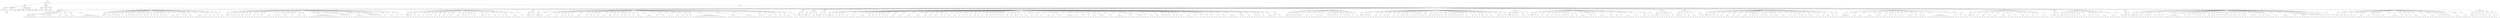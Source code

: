 digraph Tree {
	"t0" [label = "TEI"];
	"t1" [label = "teiHeader"];
	"t2" [label = "fileDesc"];
	"t3" [label = "titleStmt"];
	"t4" [label = "title"];
	"t5" [label = "title"];
	"t6" [label = "author"];
	"t7" [label = "surname"];
	"t8" [label = "publicationStmt"];
	"t9" [label = "p"];
	"t10" [label = "idno"];
	"t11" [label = "sourceDesc"];
	"t12" [label = "genre"];
	"t13" [label = "inspiration"];
	"t14" [label = "structure"];
	"t15" [label = "type"];
	"t16" [label = "periode"];
	"t17" [label = "taille"];
	"t18" [label = "permalien"];
	"t19" [label = "edStmt"];
	"t20" [label = "profileDesc"];
	"t21" [label = "creation"];
	"t22" [label = "date"];
	"t23" [label = "date"];
	"t24" [label = "langUsage"];
	"t25" [label = "language"];
	"t26" [label = "textClass"];
	"t27" [label = "keywords"];
	"t28" [label = "term"];
	"t29" [label = "text"];
	"t30" [label = "body"];
	"t31" [label = "div1"];
	"t32" [label = "head"];
	"t33" [label = "div2"];
	"t34" [label = "head"];
	"t35" [label = "listPerson"];
	"t36" [label = "sp"];
	"t37" [label = "p"];
	"t38" [label = "s"];
	"t39" [label = "sp"];
	"t40" [label = "p"];
	"t41" [label = "s"];
	"t42" [label = "s"];
	"t43" [label = "s"];
	"t44" [label = "s"];
	"t45" [label = "s"];
	"t46" [label = "sp"];
	"t47" [label = "p"];
	"t48" [label = "s"];
	"t49" [label = "sp"];
	"t50" [label = "p"];
	"t51" [label = "s"];
	"t52" [label = "s"];
	"t53" [label = "s"];
	"t54" [label = "s"];
	"t55" [label = "s"];
	"t56" [label = "s"];
	"t57" [label = "s"];
	"t58" [label = "sp"];
	"t59" [label = "p"];
	"t60" [label = "s"];
	"t61" [label = "s"];
	"t62" [label = "sp"];
	"t63" [label = "p"];
	"t64" [label = "s"];
	"t65" [label = "s"];
	"t66" [label = "s"];
	"t67" [label = "s"];
	"t68" [label = "s"];
	"t69" [label = "sp"];
	"t70" [label = "p"];
	"t71" [label = "s"];
	"t72" [label = "sp"];
	"t73" [label = "p"];
	"t74" [label = "s"];
	"t75" [label = "s"];
	"t76" [label = "s"];
	"t77" [label = "s"];
	"t78" [label = "s"];
	"t79" [label = "s"];
	"t80" [label = "s"];
	"t81" [label = "s"];
	"t82" [label = "s"];
	"t83" [label = "s"];
	"t84" [label = "s"];
	"t85" [label = "s"];
	"t86" [label = "div2"];
	"t87" [label = "head"];
	"t88" [label = "listPerson"];
	"t89" [label = "sp"];
	"t90" [label = "p"];
	"t91" [label = "s"];
	"t92" [label = "sp"];
	"t93" [label = "p"];
	"t94" [label = "s"];
	"t95" [label = "sp"];
	"t96" [label = "p"];
	"t97" [label = "s"];
	"t98" [label = "sp"];
	"t99" [label = "p"];
	"t100" [label = "s"];
	"t101" [label = "sp"];
	"t102" [label = "p"];
	"t103" [label = "s"];
	"t104" [label = "s"];
	"t105" [label = "sp"];
	"t106" [label = "p"];
	"t107" [label = "s"];
	"t108" [label = "sp"];
	"t109" [label = "p"];
	"t110" [label = "s"];
	"t111" [label = "sp"];
	"t112" [label = "p"];
	"t113" [label = "s"];
	"t114" [label = "s"];
	"t115" [label = "sp"];
	"t116" [label = "p"];
	"t117" [label = "s"];
	"t118" [label = "sp"];
	"t119" [label = "p"];
	"t120" [label = "s"];
	"t121" [label = "sp"];
	"t122" [label = "p"];
	"t123" [label = "s"];
	"t124" [label = "sp"];
	"t125" [label = "p"];
	"t126" [label = "s"];
	"t127" [label = "sp"];
	"t128" [label = "p"];
	"t129" [label = "s"];
	"t130" [label = "sp"];
	"t131" [label = "p"];
	"t132" [label = "s"];
	"t133" [label = "sp"];
	"t134" [label = "p"];
	"t135" [label = "s"];
	"t136" [label = "sp"];
	"t137" [label = "p"];
	"t138" [label = "s"];
	"t139" [label = "s"];
	"t140" [label = "sp"];
	"t141" [label = "p"];
	"t142" [label = "s"];
	"t143" [label = "s"];
	"t144" [label = "sp"];
	"t145" [label = "p"];
	"t146" [label = "s"];
	"t147" [label = "sp"];
	"t148" [label = "p"];
	"t149" [label = "s"];
	"t150" [label = "s"];
	"t151" [label = "sp"];
	"t152" [label = "p"];
	"t153" [label = "s"];
	"t154" [label = "sp"];
	"t155" [label = "p"];
	"t156" [label = "s"];
	"t157" [label = "sp"];
	"t158" [label = "p"];
	"t159" [label = "s"];
	"t160" [label = "sp"];
	"t161" [label = "p"];
	"t162" [label = "s"];
	"t163" [label = "s"];
	"t164" [label = "s"];
	"t165" [label = "s"];
	"t166" [label = "s"];
	"t167" [label = "sp"];
	"t168" [label = "p"];
	"t169" [label = "s"];
	"t170" [label = "sp"];
	"t171" [label = "p"];
	"t172" [label = "s"];
	"t173" [label = "sp"];
	"t174" [label = "p"];
	"t175" [label = "s"];
	"t176" [label = "s"];
	"t177" [label = "sp"];
	"t178" [label = "p"];
	"t179" [label = "s"];
	"t180" [label = "s"];
	"t181" [label = "sp"];
	"t182" [label = "p"];
	"t183" [label = "s"];
	"t184" [label = "s"];
	"t185" [label = "s"];
	"t186" [label = "s"];
	"t187" [label = "s"];
	"t188" [label = "s"];
	"t189" [label = "sp"];
	"t190" [label = "p"];
	"t191" [label = "s"];
	"t192" [label = "sp"];
	"t193" [label = "p"];
	"t194" [label = "s"];
	"t195" [label = "sp"];
	"t196" [label = "p"];
	"t197" [label = "s"];
	"t198" [label = "s"];
	"t199" [label = "sp"];
	"t200" [label = "p"];
	"t201" [label = "s"];
	"t202" [label = "sp"];
	"t203" [label = "p"];
	"t204" [label = "s"];
	"t205" [label = "s"];
	"t206" [label = "s"];
	"t207" [label = "div2"];
	"t208" [label = "head"];
	"t209" [label = "listPerson"];
	"t210" [label = "sp"];
	"t211" [label = "p"];
	"t212" [label = "s"];
	"t213" [label = "s"];
	"t214" [label = "sp"];
	"t215" [label = "p"];
	"t216" [label = "s"];
	"t217" [label = "sp"];
	"t218" [label = "p"];
	"t219" [label = "s"];
	"t220" [label = "sp"];
	"t221" [label = "p"];
	"t222" [label = "s"];
	"t223" [label = "sp"];
	"t224" [label = "p"];
	"t225" [label = "s"];
	"t226" [label = "s"];
	"t227" [label = "sp"];
	"t228" [label = "p"];
	"t229" [label = "s"];
	"t230" [label = "sp"];
	"t231" [label = "p"];
	"t232" [label = "s"];
	"t233" [label = "s"];
	"t234" [label = "sp"];
	"t235" [label = "p"];
	"t236" [label = "s"];
	"t237" [label = "s"];
	"t238" [label = "sp"];
	"t239" [label = "p"];
	"t240" [label = "s"];
	"t241" [label = "sp"];
	"t242" [label = "p"];
	"t243" [label = "s"];
	"t244" [label = "s"];
	"t245" [label = "sp"];
	"t246" [label = "p"];
	"t247" [label = "s"];
	"t248" [label = "s"];
	"t249" [label = "s"];
	"t250" [label = "s"];
	"t251" [label = "sp"];
	"t252" [label = "p"];
	"t253" [label = "s"];
	"t254" [label = "sp"];
	"t255" [label = "p"];
	"t256" [label = "s"];
	"t257" [label = "s"];
	"t258" [label = "sp"];
	"t259" [label = "p"];
	"t260" [label = "s"];
	"t261" [label = "s"];
	"t262" [label = "s"];
	"t263" [label = "s"];
	"t264" [label = "sp"];
	"t265" [label = "p"];
	"t266" [label = "s"];
	"t267" [label = "s"];
	"t268" [label = "sp"];
	"t269" [label = "p"];
	"t270" [label = "s"];
	"t271" [label = "s"];
	"t272" [label = "s"];
	"t273" [label = "s"];
	"t274" [label = "sp"];
	"t275" [label = "p"];
	"t276" [label = "s"];
	"t277" [label = "s"];
	"t278" [label = "sp"];
	"t279" [label = "p"];
	"t280" [label = "s"];
	"t281" [label = "s"];
	"t282" [label = "s"];
	"t283" [label = "s"];
	"t284" [label = "s"];
	"t285" [label = "s"];
	"t286" [label = "s"];
	"t287" [label = "s"];
	"t288" [label = "s"];
	"t289" [label = "s"];
	"t290" [label = "s"];
	"t291" [label = "s"];
	"t292" [label = "s"];
	"t293" [label = "s"];
	"t294" [label = "sp"];
	"t295" [label = "p"];
	"t296" [label = "s"];
	"t297" [label = "sp"];
	"t298" [label = "p"];
	"t299" [label = "s"];
	"t300" [label = "sp"];
	"t301" [label = "p"];
	"t302" [label = "s"];
	"t303" [label = "sp"];
	"t304" [label = "p"];
	"t305" [label = "s"];
	"t306" [label = "s"];
	"t307" [label = "sp"];
	"t308" [label = "p"];
	"t309" [label = "s"];
	"t310" [label = "s"];
	"t311" [label = "s"];
	"t312" [label = "s"];
	"t313" [label = "s"];
	"t314" [label = "s"];
	"t315" [label = "s"];
	"t316" [label = "sp"];
	"t317" [label = "p"];
	"t318" [label = "s"];
	"t319" [label = "sp"];
	"t320" [label = "p"];
	"t321" [label = "s"];
	"t322" [label = "sp"];
	"t323" [label = "p"];
	"t324" [label = "s"];
	"t325" [label = "sp"];
	"t326" [label = "p"];
	"t327" [label = "s"];
	"t328" [label = "sp"];
	"t329" [label = "p"];
	"t330" [label = "s"];
	"t331" [label = "s"];
	"t332" [label = "s"];
	"t333" [label = "sp"];
	"t334" [label = "p"];
	"t335" [label = "s"];
	"t336" [label = "sp"];
	"t337" [label = "p"];
	"t338" [label = "s"];
	"t339" [label = "s"];
	"t340" [label = "s"];
	"t341" [label = "s"];
	"t342" [label = "sp"];
	"t343" [label = "p"];
	"t344" [label = "s"];
	"t345" [label = "sp"];
	"t346" [label = "p"];
	"t347" [label = "s"];
	"t348" [label = "s"];
	"t349" [label = "div2"];
	"t350" [label = "head"];
	"t351" [label = "listPerson"];
	"t352" [label = "sp"];
	"t353" [label = "p"];
	"t354" [label = "s"];
	"t355" [label = "s"];
	"t356" [label = "s"];
	"t357" [label = "sp"];
	"t358" [label = "p"];
	"t359" [label = "s"];
	"t360" [label = "sp"];
	"t361" [label = "p"];
	"t362" [label = "s"];
	"t363" [label = "s"];
	"t364" [label = "s"];
	"t365" [label = "sp"];
	"t366" [label = "p"];
	"t367" [label = "s"];
	"t368" [label = "sp"];
	"t369" [label = "p"];
	"t370" [label = "s"];
	"t371" [label = "sp"];
	"t372" [label = "p"];
	"t373" [label = "s"];
	"t374" [label = "s"];
	"t375" [label = "s"];
	"t376" [label = "sp"];
	"t377" [label = "p"];
	"t378" [label = "s"];
	"t379" [label = "sp"];
	"t380" [label = "p"];
	"t381" [label = "s"];
	"t382" [label = "s"];
	"t383" [label = "sp"];
	"t384" [label = "p"];
	"t385" [label = "s"];
	"t386" [label = "s"];
	"t387" [label = "sp"];
	"t388" [label = "p"];
	"t389" [label = "s"];
	"t390" [label = "sp"];
	"t391" [label = "p"];
	"t392" [label = "s"];
	"t393" [label = "s"];
	"t394" [label = "sp"];
	"t395" [label = "p"];
	"t396" [label = "s"];
	"t397" [label = "s"];
	"t398" [label = "s"];
	"t399" [label = "s"];
	"t400" [label = "sp"];
	"t401" [label = "p"];
	"t402" [label = "s"];
	"t403" [label = "sp"];
	"t404" [label = "p"];
	"t405" [label = "s"];
	"t406" [label = "s"];
	"t407" [label = "sp"];
	"t408" [label = "p"];
	"t409" [label = "s"];
	"t410" [label = "sp"];
	"t411" [label = "p"];
	"t412" [label = "s"];
	"t413" [label = "sp"];
	"t414" [label = "p"];
	"t415" [label = "s"];
	"t416" [label = "s"];
	"t417" [label = "sp"];
	"t418" [label = "p"];
	"t419" [label = "s"];
	"t420" [label = "s"];
	"t421" [label = "s"];
	"t422" [label = "s"];
	"t423" [label = "p"];
	"t424" [label = "s"];
	"t425" [label = "sp"];
	"t426" [label = "p"];
	"t427" [label = "s"];
	"t428" [label = "sp"];
	"t429" [label = "p"];
	"t430" [label = "s"];
	"t431" [label = "s"];
	"t432" [label = "s"];
	"t433" [label = "sp"];
	"t434" [label = "p"];
	"t435" [label = "s"];
	"t436" [label = "sp"];
	"t437" [label = "p"];
	"t438" [label = "s"];
	"t439" [label = "sp"];
	"t440" [label = "p"];
	"t441" [label = "s"];
	"t442" [label = "s"];
	"t443" [label = "s"];
	"t444" [label = "sp"];
	"t445" [label = "p"];
	"t446" [label = "s"];
	"t447" [label = "s"];
	"t448" [label = "s"];
	"t449" [label = "s"];
	"t450" [label = "sp"];
	"t451" [label = "p"];
	"t452" [label = "s"];
	"t453" [label = "s"];
	"t454" [label = "div2"];
	"t455" [label = "head"];
	"t456" [label = "listPerson"];
	"t457" [label = "sp"];
	"t458" [label = "p"];
	"t459" [label = "s"];
	"t460" [label = "s"];
	"t461" [label = "s"];
	"t462" [label = "sp"];
	"t463" [label = "p"];
	"t464" [label = "s"];
	"t465" [label = "div2"];
	"t466" [label = "head"];
	"t467" [label = "listPerson"];
	"t468" [label = "sp"];
	"t469" [label = "p"];
	"t470" [label = "s"];
	"t471" [label = "s"];
	"t472" [label = "s"];
	"t473" [label = "sp"];
	"t474" [label = "p"];
	"t475" [label = "s"];
	"t476" [label = "s"];
	"t477" [label = "s"];
	"t478" [label = "s"];
	"t479" [label = "sp"];
	"t480" [label = "p"];
	"t481" [label = "s"];
	"t482" [label = "s"];
	"t483" [label = "s"];
	"t484" [label = "sp"];
	"t485" [label = "p"];
	"t486" [label = "s"];
	"t487" [label = "s"];
	"t488" [label = "sp"];
	"t489" [label = "p"];
	"t490" [label = "s"];
	"t491" [label = "sp"];
	"t492" [label = "p"];
	"t493" [label = "s"];
	"t494" [label = "sp"];
	"t495" [label = "p"];
	"t496" [label = "s"];
	"t497" [label = "s"];
	"t498" [label = "sp"];
	"t499" [label = "p"];
	"t500" [label = "s"];
	"t501" [label = "s"];
	"t502" [label = "s"];
	"t503" [label = "s"];
	"t504" [label = "sp"];
	"t505" [label = "p"];
	"t506" [label = "s"];
	"t507" [label = "s"];
	"t508" [label = "s"];
	"t509" [label = "sp"];
	"t510" [label = "p"];
	"t511" [label = "s"];
	"t512" [label = "sp"];
	"t513" [label = "p"];
	"t514" [label = "s"];
	"t515" [label = "sp"];
	"t516" [label = "p"];
	"t517" [label = "s"];
	"t518" [label = "s"];
	"t519" [label = "sp"];
	"t520" [label = "p"];
	"t521" [label = "s"];
	"t522" [label = "s"];
	"t523" [label = "s"];
	"t524" [label = "sp"];
	"t525" [label = "p"];
	"t526" [label = "s"];
	"t527" [label = "s"];
	"t528" [label = "sp"];
	"t529" [label = "p"];
	"t530" [label = "s"];
	"t531" [label = "s"];
	"t532" [label = "sp"];
	"t533" [label = "p"];
	"t534" [label = "s"];
	"t535" [label = "sp"];
	"t536" [label = "p"];
	"t537" [label = "s"];
	"t538" [label = "sp"];
	"t539" [label = "p"];
	"t540" [label = "s"];
	"t541" [label = "s"];
	"t542" [label = "s"];
	"t543" [label = "sp"];
	"t544" [label = "p"];
	"t545" [label = "s"];
	"t546" [label = "sp"];
	"t547" [label = "p"];
	"t548" [label = "s"];
	"t549" [label = "s"];
	"t550" [label = "sp"];
	"t551" [label = "p"];
	"t552" [label = "s"];
	"t553" [label = "s"];
	"t554" [label = "s"];
	"t555" [label = "s"];
	"t556" [label = "sp"];
	"t557" [label = "p"];
	"t558" [label = "s"];
	"t559" [label = "s"];
	"t560" [label = "s"];
	"t561" [label = "s"];
	"t562" [label = "s"];
	"t563" [label = "sp"];
	"t564" [label = "p"];
	"t565" [label = "s"];
	"t566" [label = "s"];
	"t567" [label = "sp"];
	"t568" [label = "p"];
	"t569" [label = "s"];
	"t570" [label = "s"];
	"t571" [label = "s"];
	"t572" [label = "sp"];
	"t573" [label = "p"];
	"t574" [label = "s"];
	"t575" [label = "s"];
	"t576" [label = "s"];
	"t577" [label = "sp"];
	"t578" [label = "p"];
	"t579" [label = "s"];
	"t580" [label = "s"];
	"t581" [label = "s"];
	"t582" [label = "sp"];
	"t583" [label = "p"];
	"t584" [label = "s"];
	"t585" [label = "s"];
	"t586" [label = "sp"];
	"t587" [label = "p"];
	"t588" [label = "s"];
	"t589" [label = "sp"];
	"t590" [label = "p"];
	"t591" [label = "s"];
	"t592" [label = "sp"];
	"t593" [label = "p"];
	"t594" [label = "s"];
	"t595" [label = "s"];
	"t596" [label = "s"];
	"t597" [label = "s"];
	"t598" [label = "s"];
	"t599" [label = "s"];
	"t600" [label = "s"];
	"t601" [label = "s"];
	"t602" [label = "s"];
	"t603" [label = "s"];
	"t604" [label = "s"];
	"t605" [label = "s"];
	"t606" [label = "s"];
	"t607" [label = "s"];
	"t608" [label = "s"];
	"t609" [label = "sp"];
	"t610" [label = "p"];
	"t611" [label = "s"];
	"t612" [label = "s"];
	"t613" [label = "s"];
	"t614" [label = "s"];
	"t615" [label = "s"];
	"t616" [label = "s"];
	"t617" [label = "sp"];
	"t618" [label = "p"];
	"t619" [label = "s"];
	"t620" [label = "s"];
	"t621" [label = "s"];
	"t622" [label = "s"];
	"t623" [label = "s"];
	"t624" [label = "s"];
	"t625" [label = "s"];
	"t626" [label = "sp"];
	"t627" [label = "p"];
	"t628" [label = "s"];
	"t629" [label = "s"];
	"t630" [label = "p"];
	"t631" [label = "s"];
	"t632" [label = "sp"];
	"t633" [label = "p"];
	"t634" [label = "s"];
	"t635" [label = "s"];
	"t636" [label = "s"];
	"t637" [label = "s"];
	"t638" [label = "s"];
	"t639" [label = "sp"];
	"t640" [label = "p"];
	"t641" [label = "s"];
	"t642" [label = "sp"];
	"t643" [label = "p"];
	"t644" [label = "s"];
	"t645" [label = "s"];
	"t646" [label = "sp"];
	"t647" [label = "p"];
	"t648" [label = "s"];
	"t649" [label = "sp"];
	"t650" [label = "p"];
	"t651" [label = "s"];
	"t652" [label = "s"];
	"t653" [label = "s"];
	"t654" [label = "sp"];
	"t655" [label = "p"];
	"t656" [label = "s"];
	"t657" [label = "s"];
	"t658" [label = "div2"];
	"t659" [label = "head"];
	"t660" [label = "listPerson"];
	"t661" [label = "sp"];
	"t662" [label = "p"];
	"t663" [label = "s"];
	"t664" [label = "s"];
	"t665" [label = "s"];
	"t666" [label = "div2"];
	"t667" [label = "head"];
	"t668" [label = "listPerson"];
	"t669" [label = "sp"];
	"t670" [label = "p"];
	"t671" [label = "s"];
	"t672" [label = "s"];
	"t673" [label = "sp"];
	"t674" [label = "p"];
	"t675" [label = "s"];
	"t676" [label = "s"];
	"t677" [label = "s"];
	"t678" [label = "sp"];
	"t679" [label = "p"];
	"t680" [label = "s"];
	"t681" [label = "s"];
	"t682" [label = "div2"];
	"t683" [label = "head"];
	"t684" [label = "listPerson"];
	"t685" [label = "sp"];
	"t686" [label = "p"];
	"t687" [label = "s"];
	"t688" [label = "p"];
	"t689" [label = "s"];
	"t690" [label = "div2"];
	"t691" [label = "head"];
	"t692" [label = "listPerson"];
	"t693" [label = "sp"];
	"t694" [label = "p"];
	"t695" [label = "s"];
	"t696" [label = "s"];
	"t697" [label = "s"];
	"t698" [label = "sp"];
	"t699" [label = "p"];
	"t700" [label = "s"];
	"t701" [label = "sp"];
	"t702" [label = "p"];
	"t703" [label = "s"];
	"t704" [label = "sp"];
	"t705" [label = "p"];
	"t706" [label = "s"];
	"t707" [label = "s"];
	"t708" [label = "sp"];
	"t709" [label = "p"];
	"t710" [label = "s"];
	"t711" [label = "s"];
	"t712" [label = "sp"];
	"t713" [label = "p"];
	"t714" [label = "s"];
	"t715" [label = "s"];
	"t716" [label = "s"];
	"t717" [label = "sp"];
	"t718" [label = "p"];
	"t719" [label = "s"];
	"t720" [label = "s"];
	"t721" [label = "s"];
	"t722" [label = "s"];
	"t723" [label = "s"];
	"t724" [label = "sp"];
	"t725" [label = "p"];
	"t726" [label = "s"];
	"t727" [label = "sp"];
	"t728" [label = "p"];
	"t729" [label = "s"];
	"t730" [label = "s"];
	"t731" [label = "sp"];
	"t732" [label = "p"];
	"t733" [label = "s"];
	"t734" [label = "sp"];
	"t735" [label = "p"];
	"t736" [label = "s"];
	"t737" [label = "sp"];
	"t738" [label = "p"];
	"t739" [label = "s"];
	"t740" [label = "sp"];
	"t741" [label = "p"];
	"t742" [label = "s"];
	"t743" [label = "sp"];
	"t744" [label = "p"];
	"t745" [label = "s"];
	"t746" [label = "s"];
	"t747" [label = "sp"];
	"t748" [label = "p"];
	"t749" [label = "s"];
	"t750" [label = "s"];
	"t751" [label = "s"];
	"t752" [label = "sp"];
	"t753" [label = "p"];
	"t754" [label = "s"];
	"t755" [label = "s"];
	"t756" [label = "s"];
	"t757" [label = "sp"];
	"t758" [label = "p"];
	"t759" [label = "s"];
	"t760" [label = "s"];
	"t761" [label = "s"];
	"t762" [label = "s"];
	"t763" [label = "sp"];
	"t764" [label = "p"];
	"t765" [label = "s"];
	"t766" [label = "s"];
	"t767" [label = "s"];
	"t768" [label = "s"];
	"t769" [label = "sp"];
	"t770" [label = "p"];
	"t771" [label = "s"];
	"t772" [label = "s"];
	"t773" [label = "sp"];
	"t774" [label = "p"];
	"t775" [label = "s"];
	"t776" [label = "s"];
	"t777" [label = "sp"];
	"t778" [label = "p"];
	"t779" [label = "s"];
	"t780" [label = "s"];
	"t781" [label = "s"];
	"t782" [label = "sp"];
	"t783" [label = "p"];
	"t784" [label = "s"];
	"t785" [label = "s"];
	"t786" [label = "sp"];
	"t787" [label = "p"];
	"t788" [label = "s"];
	"t789" [label = "sp"];
	"t790" [label = "p"];
	"t791" [label = "s"];
	"t792" [label = "s"];
	"t793" [label = "sp"];
	"t794" [label = "p"];
	"t795" [label = "s"];
	"t796" [label = "s"];
	"t797" [label = "s"];
	"t798" [label = "sp"];
	"t799" [label = "p"];
	"t800" [label = "s"];
	"t801" [label = "sp"];
	"t802" [label = "p"];
	"t803" [label = "s"];
	"t804" [label = "s"];
	"t805" [label = "sp"];
	"t806" [label = "p"];
	"t807" [label = "s"];
	"t808" [label = "sp"];
	"t809" [label = "p"];
	"t810" [label = "s"];
	"t811" [label = "s"];
	"t812" [label = "sp"];
	"t813" [label = "p"];
	"t814" [label = "s"];
	"t815" [label = "s"];
	"t816" [label = "sp"];
	"t817" [label = "p"];
	"t818" [label = "s"];
	"t819" [label = "sp"];
	"t820" [label = "p"];
	"t821" [label = "s"];
	"t822" [label = "s"];
	"t823" [label = "sp"];
	"t824" [label = "p"];
	"t825" [label = "s"];
	"t826" [label = "s"];
	"t827" [label = "sp"];
	"t828" [label = "p"];
	"t829" [label = "s"];
	"t830" [label = "sp"];
	"t831" [label = "p"];
	"t832" [label = "s"];
	"t833" [label = "sp"];
	"t834" [label = "p"];
	"t835" [label = "s"];
	"t836" [label = "sp"];
	"t837" [label = "p"];
	"t838" [label = "s"];
	"t839" [label = "sp"];
	"t840" [label = "p"];
	"t841" [label = "s"];
	"t842" [label = "sp"];
	"t843" [label = "p"];
	"t844" [label = "s"];
	"t845" [label = "sp"];
	"t846" [label = "p"];
	"t847" [label = "s"];
	"t848" [label = "s"];
	"t849" [label = "s"];
	"t850" [label = "sp"];
	"t851" [label = "p"];
	"t852" [label = "s"];
	"t853" [label = "sp"];
	"t854" [label = "p"];
	"t855" [label = "s"];
	"t856" [label = "s"];
	"t857" [label = "sp"];
	"t858" [label = "p"];
	"t859" [label = "s"];
	"t860" [label = "sp"];
	"t861" [label = "p"];
	"t862" [label = "s"];
	"t863" [label = "s"];
	"t864" [label = "sp"];
	"t865" [label = "p"];
	"t866" [label = "s"];
	"t867" [label = "s"];
	"t868" [label = "s"];
	"t869" [label = "sp"];
	"t870" [label = "p"];
	"t871" [label = "s"];
	"t872" [label = "s"];
	"t873" [label = "sp"];
	"t874" [label = "p"];
	"t875" [label = "s"];
	"t876" [label = "s"];
	"t877" [label = "sp"];
	"t878" [label = "p"];
	"t879" [label = "s"];
	"t880" [label = "s"];
	"t881" [label = "sp"];
	"t882" [label = "p"];
	"t883" [label = "s"];
	"t884" [label = "s"];
	"t885" [label = "s"];
	"t886" [label = "s"];
	"t887" [label = "sp"];
	"t888" [label = "p"];
	"t889" [label = "s"];
	"t890" [label = "sp"];
	"t891" [label = "p"];
	"t892" [label = "s"];
	"t893" [label = "sp"];
	"t894" [label = "p"];
	"t895" [label = "s"];
	"t896" [label = "sp"];
	"t897" [label = "p"];
	"t898" [label = "s"];
	"t899" [label = "s"];
	"t900" [label = "s"];
	"t901" [label = "s"];
	"t902" [label = "s"];
	"t903" [label = "s"];
	"t904" [label = "s"];
	"t905" [label = "s"];
	"t906" [label = "sp"];
	"t907" [label = "p"];
	"t908" [label = "s"];
	"t909" [label = "sp"];
	"t910" [label = "p"];
	"t911" [label = "s"];
	"t912" [label = "s"];
	"t913" [label = "sp"];
	"t914" [label = "p"];
	"t915" [label = "s"];
	"t916" [label = "s"];
	"t917" [label = "sp"];
	"t918" [label = "p"];
	"t919" [label = "s"];
	"t920" [label = "s"];
	"t921" [label = "s"];
	"t922" [label = "sp"];
	"t923" [label = "p"];
	"t924" [label = "s"];
	"t925" [label = "sp"];
	"t926" [label = "p"];
	"t927" [label = "s"];
	"t928" [label = "s"];
	"t929" [label = "s"];
	"t930" [label = "sp"];
	"t931" [label = "p"];
	"t932" [label = "s"];
	"t933" [label = "s"];
	"t934" [label = "sp"];
	"t935" [label = "p"];
	"t936" [label = "s"];
	"t937" [label = "s"];
	"t938" [label = "s"];
	"t939" [label = "s"];
	"t940" [label = "s"];
	"t941" [label = "s"];
	"t942" [label = "sp"];
	"t943" [label = "p"];
	"t944" [label = "s"];
	"t945" [label = "s"];
	"t946" [label = "s"];
	"t947" [label = "sp"];
	"t948" [label = "p"];
	"t949" [label = "s"];
	"t950" [label = "s"];
	"t951" [label = "s"];
	"t952" [label = "s"];
	"t953" [label = "s"];
	"t954" [label = "sp"];
	"t955" [label = "p"];
	"t956" [label = "s"];
	"t957" [label = "sp"];
	"t958" [label = "p"];
	"t959" [label = "s"];
	"t960" [label = "s"];
	"t961" [label = "s"];
	"t962" [label = "sp"];
	"t963" [label = "p"];
	"t964" [label = "s"];
	"t965" [label = "s"];
	"t966" [label = "sp"];
	"t967" [label = "p"];
	"t968" [label = "s"];
	"t969" [label = "p"];
	"t970" [label = "s"];
	"t971" [label = "sp"];
	"t972" [label = "p"];
	"t973" [label = "s"];
	"t974" [label = "sp"];
	"t975" [label = "p"];
	"t976" [label = "s"];
	"t977" [label = "s"];
	"t978" [label = "sp"];
	"t979" [label = "p"];
	"t980" [label = "s"];
	"t981" [label = "s"];
	"t982" [label = "sp"];
	"t983" [label = "p"];
	"t984" [label = "s"];
	"t985" [label = "sp"];
	"t986" [label = "p"];
	"t987" [label = "s"];
	"t988" [label = "s"];
	"t989" [label = "sp"];
	"t990" [label = "p"];
	"t991" [label = "s"];
	"t992" [label = "s"];
	"t993" [label = "s"];
	"t994" [label = "s"];
	"t995" [label = "sp"];
	"t996" [label = "p"];
	"t997" [label = "s"];
	"t998" [label = "s"];
	"t999" [label = "sp"];
	"t1000" [label = "p"];
	"t1001" [label = "s"];
	"t1002" [label = "s"];
	"t1003" [label = "s"];
	"t1004" [label = "sp"];
	"t1005" [label = "p"];
	"t1006" [label = "s"];
	"t1007" [label = "s"];
	"t1008" [label = "sp"];
	"t1009" [label = "p"];
	"t1010" [label = "s"];
	"t1011" [label = "s"];
	"t1012" [label = "sp"];
	"t1013" [label = "p"];
	"t1014" [label = "s"];
	"t1015" [label = "s"];
	"t1016" [label = "s"];
	"t1017" [label = "sp"];
	"t1018" [label = "p"];
	"t1019" [label = "s"];
	"t1020" [label = "s"];
	"t1021" [label = "sp"];
	"t1022" [label = "p"];
	"t1023" [label = "s"];
	"t1024" [label = "s"];
	"t1025" [label = "s"];
	"t1026" [label = "s"];
	"t1027" [label = "s"];
	"t1028" [label = "sp"];
	"t1029" [label = "p"];
	"t1030" [label = "s"];
	"t1031" [label = "p"];
	"t1032" [label = "s"];
	"t1033" [label = "s"];
	"t1034" [label = "sp"];
	"t1035" [label = "p"];
	"t1036" [label = "s"];
	"t1037" [label = "s"];
	"t1038" [label = "s"];
	"t1039" [label = "sp"];
	"t1040" [label = "p"];
	"t1041" [label = "s"];
	"t1042" [label = "p"];
	"t1043" [label = "s"];
	"t1044" [label = "sp"];
	"t1045" [label = "p"];
	"t1046" [label = "s"];
	"t1047" [label = "s"];
	"t1048" [label = "sp"];
	"t1049" [label = "p"];
	"t1050" [label = "s"];
	"t1051" [label = "sp"];
	"t1052" [label = "p"];
	"t1053" [label = "s"];
	"t1054" [label = "s"];
	"t1055" [label = "s"];
	"t1056" [label = "s"];
	"t1057" [label = "s"];
	"t1058" [label = "sp"];
	"t1059" [label = "head"];
	"t1060" [label = "p"];
	"t1061" [label = "s"];
	"t1062" [label = "s"];
	"t1063" [label = "s"];
	"t1064" [label = "div2"];
	"t1065" [label = "head"];
	"t1066" [label = "listPerson"];
	"t1067" [label = "sp"];
	"t1068" [label = "p"];
	"t1069" [label = "s"];
	"t1070" [label = "sp"];
	"t1071" [label = "p"];
	"t1072" [label = "s"];
	"t1073" [label = "sp"];
	"t1074" [label = "p"];
	"t1075" [label = "s"];
	"t1076" [label = "sp"];
	"t1077" [label = "p"];
	"t1078" [label = "s"];
	"t1079" [label = "sp"];
	"t1080" [label = "p"];
	"t1081" [label = "s"];
	"t1082" [label = "s"];
	"t1083" [label = "s"];
	"t1084" [label = "s"];
	"t1085" [label = "sp"];
	"t1086" [label = "p"];
	"t1087" [label = "s"];
	"t1088" [label = "s"];
	"t1089" [label = "sp"];
	"t1090" [label = "p"];
	"t1091" [label = "s"];
	"t1092" [label = "sp"];
	"t1093" [label = "p"];
	"t1094" [label = "s"];
	"t1095" [label = "sp"];
	"t1096" [label = "p"];
	"t1097" [label = "s"];
	"t1098" [label = "s"];
	"t1099" [label = "s"];
	"t1100" [label = "s"];
	"t1101" [label = "s"];
	"t1102" [label = "s"];
	"t1103" [label = "sp"];
	"t1104" [label = "p"];
	"t1105" [label = "s"];
	"t1106" [label = "sp"];
	"t1107" [label = "p"];
	"t1108" [label = "s"];
	"t1109" [label = "sp"];
	"t1110" [label = "p"];
	"t1111" [label = "s"];
	"t1112" [label = "sp"];
	"t1113" [label = "p"];
	"t1114" [label = "s"];
	"t1115" [label = "sp"];
	"t1116" [label = "p"];
	"t1117" [label = "s"];
	"t1118" [label = "s"];
	"t1119" [label = "sp"];
	"t1120" [label = "p"];
	"t1121" [label = "s"];
	"t1122" [label = "sp"];
	"t1123" [label = "p"];
	"t1124" [label = "s"];
	"t1125" [label = "sp"];
	"t1126" [label = "p"];
	"t1127" [label = "s"];
	"t1128" [label = "sp"];
	"t1129" [label = "p"];
	"t1130" [label = "s"];
	"t1131" [label = "s"];
	"t1132" [label = "sp"];
	"t1133" [label = "p"];
	"t1134" [label = "s"];
	"t1135" [label = "sp"];
	"t1136" [label = "p"];
	"t1137" [label = "s"];
	"t1138" [label = "s"];
	"t1139" [label = "div2"];
	"t1140" [label = "head"];
	"t1141" [label = "listPerson"];
	"t1142" [label = "sp"];
	"t1143" [label = "p"];
	"t1144" [label = "s"];
	"t1145" [label = "sp"];
	"t1146" [label = "p"];
	"t1147" [label = "s"];
	"t1148" [label = "p"];
	"t1149" [label = "s"];
	"t1150" [label = "s"];
	"t1151" [label = "s"];
	"t1152" [label = "sp"];
	"t1153" [label = "p"];
	"t1154" [label = "s"];
	"t1155" [label = "s"];
	"t1156" [label = "s"];
	"t1157" [label = "sp"];
	"t1158" [label = "p"];
	"t1159" [label = "s"];
	"t1160" [label = "sp"];
	"t1161" [label = "p"];
	"t1162" [label = "s"];
	"t1163" [label = "sp"];
	"t1164" [label = "p"];
	"t1165" [label = "s"];
	"t1166" [label = "s"];
	"t1167" [label = "s"];
	"t1168" [label = "sp"];
	"t1169" [label = "p"];
	"t1170" [label = "s"];
	"t1171" [label = "s"];
	"t1172" [label = "sp"];
	"t1173" [label = "p"];
	"t1174" [label = "s"];
	"t1175" [label = "sp"];
	"t1176" [label = "p"];
	"t1177" [label = "s"];
	"t1178" [label = "s"];
	"t1179" [label = "sp"];
	"t1180" [label = "p"];
	"t1181" [label = "s"];
	"t1182" [label = "sp"];
	"t1183" [label = "p"];
	"t1184" [label = "s"];
	"t1185" [label = "sp"];
	"t1186" [label = "p"];
	"t1187" [label = "s"];
	"t1188" [label = "sp"];
	"t1189" [label = "p"];
	"t1190" [label = "s"];
	"t1191" [label = "sp"];
	"t1192" [label = "p"];
	"t1193" [label = "s"];
	"t1194" [label = "s"];
	"t1195" [label = "sp"];
	"t1196" [label = "p"];
	"t1197" [label = "s"];
	"t1198" [label = "p"];
	"t1199" [label = "s"];
	"t1200" [label = "sp"];
	"t1201" [label = "p"];
	"t1202" [label = "s"];
	"t1203" [label = "p"];
	"t1204" [label = "s"];
	"t1205" [label = "sp"];
	"t1206" [label = "p"];
	"t1207" [label = "s"];
	"t1208" [label = "s"];
	"t1209" [label = "sp"];
	"t1210" [label = "p"];
	"t1211" [label = "s"];
	"t1212" [label = "p"];
	"t1213" [label = "s"];
	"t1214" [label = "sp"];
	"t1215" [label = "p"];
	"t1216" [label = "s"];
	"t1217" [label = "p"];
	"t1218" [label = "s"];
	"t1219" [label = "sp"];
	"t1220" [label = "p"];
	"t1221" [label = "s"];
	"t1222" [label = "sp"];
	"t1223" [label = "p"];
	"t1224" [label = "s"];
	"t1225" [label = "s"];
	"t1226" [label = "p"];
	"t1227" [label = "s"];
	"t1228" [label = "sp"];
	"t1229" [label = "p"];
	"t1230" [label = "s"];
	"t1231" [label = "sp"];
	"t1232" [label = "p"];
	"t1233" [label = "s"];
	"t1234" [label = "sp"];
	"t1235" [label = "p"];
	"t1236" [label = "s"];
	"t1237" [label = "sp"];
	"t1238" [label = "p"];
	"t1239" [label = "s"];
	"t1240" [label = "sp"];
	"t1241" [label = "p"];
	"t1242" [label = "s"];
	"t1243" [label = "sp"];
	"t1244" [label = "p"];
	"t1245" [label = "s"];
	"t1246" [label = "sp"];
	"t1247" [label = "p"];
	"t1248" [label = "s"];
	"t1249" [label = "s"];
	"t1250" [label = "s"];
	"t1251" [label = "sp"];
	"t1252" [label = "p"];
	"t1253" [label = "s"];
	"t1254" [label = "s"];
	"t1255" [label = "sp"];
	"t1256" [label = "p"];
	"t1257" [label = "s"];
	"t1258" [label = "sp"];
	"t1259" [label = "p"];
	"t1260" [label = "s"];
	"t1261" [label = "sp"];
	"t1262" [label = "p"];
	"t1263" [label = "s"];
	"t1264" [label = "s"];
	"t1265" [label = "s"];
	"t1266" [label = "sp"];
	"t1267" [label = "p"];
	"t1268" [label = "s"];
	"t1269" [label = "sp"];
	"t1270" [label = "p"];
	"t1271" [label = "s"];
	"t1272" [label = "s"];
	"t1273" [label = "sp"];
	"t1274" [label = "p"];
	"t1275" [label = "s"];
	"t1276" [label = "s"];
	"t1277" [label = "s"];
	"t1278" [label = "s"];
	"t1279" [label = "sp"];
	"t1280" [label = "p"];
	"t1281" [label = "s"];
	"t1282" [label = "sp"];
	"t1283" [label = "p"];
	"t1284" [label = "s"];
	"t1285" [label = "div2"];
	"t1286" [label = "head"];
	"t1287" [label = "listPerson"];
	"t1288" [label = "sp"];
	"t1289" [label = "p"];
	"t1290" [label = "s"];
	"t1291" [label = "s"];
	"t1292" [label = "sp"];
	"t1293" [label = "p"];
	"t1294" [label = "s"];
	"t1295" [label = "sp"];
	"t1296" [label = "p"];
	"t1297" [label = "s"];
	"t1298" [label = "s"];
	"t1299" [label = "sp"];
	"t1300" [label = "p"];
	"t1301" [label = "s"];
	"t1302" [label = "s"];
	"t1303" [label = "p"];
	"t1304" [label = "s"];
	"t1305" [label = "sp"];
	"t1306" [label = "p"];
	"t1307" [label = "s"];
	"t1308" [label = "div2"];
	"t1309" [label = "head"];
	"t1310" [label = "listPerson"];
	"t1311" [label = "sp"];
	"t1312" [label = "p"];
	"t1313" [label = "s"];
	"t1314" [label = "sp"];
	"t1315" [label = "p"];
	"t1316" [label = "s"];
	"t1317" [label = "s"];
	"t1318" [label = "sp"];
	"t1319" [label = "p"];
	"t1320" [label = "s"];
	"t1321" [label = "s"];
	"t1322" [label = "s"];
	"t1323" [label = "sp"];
	"t1324" [label = "p"];
	"t1325" [label = "s"];
	"t1326" [label = "sp"];
	"t1327" [label = "p"];
	"t1328" [label = "s"];
	"t1329" [label = "s"];
	"t1330" [label = "s"];
	"t1331" [label = "sp"];
	"t1332" [label = "p"];
	"t1333" [label = "s"];
	"t1334" [label = "sp"];
	"t1335" [label = "p"];
	"t1336" [label = "s"];
	"t1337" [label = "sp"];
	"t1338" [label = "p"];
	"t1339" [label = "s"];
	"t1340" [label = "sp"];
	"t1341" [label = "p"];
	"t1342" [label = "s"];
	"t1343" [label = "s"];
	"t1344" [label = "sp"];
	"t1345" [label = "p"];
	"t1346" [label = "s"];
	"t1347" [label = "sp"];
	"t1348" [label = "p"];
	"t1349" [label = "s"];
	"t1350" [label = "s"];
	"t1351" [label = "s"];
	"t1352" [label = "sp"];
	"t1353" [label = "p"];
	"t1354" [label = "s"];
	"t1355" [label = "sp"];
	"t1356" [label = "p"];
	"t1357" [label = "s"];
	"t1358" [label = "s"];
	"t1359" [label = "s"];
	"t1360" [label = "s"];
	"t1361" [label = "s"];
	"t1362" [label = "sp"];
	"t1363" [label = "p"];
	"t1364" [label = "s"];
	"t1365" [label = "s"];
	"t1366" [label = "sp"];
	"t1367" [label = "p"];
	"t1368" [label = "s"];
	"t1369" [label = "sp"];
	"t1370" [label = "p"];
	"t1371" [label = "s"];
	"t1372" [label = "s"];
	"t1373" [label = "s"];
	"t1374" [label = "s"];
	"t1375" [label = "s"];
	"t1376" [label = "sp"];
	"t1377" [label = "p"];
	"t1378" [label = "s"];
	"t1379" [label = "s"];
	"t1380" [label = "s"];
	"t1381" [label = "sp"];
	"t1382" [label = "p"];
	"t1383" [label = "s"];
	"t1384" [label = "s"];
	"t1385" [label = "sp"];
	"t1386" [label = "p"];
	"t1387" [label = "s"];
	"t1388" [label = "sp"];
	"t1389" [label = "p"];
	"t1390" [label = "s"];
	"t1391" [label = "s"];
	"t1392" [label = "s"];
	"t1393" [label = "s"];
	"t1394" [label = "s"];
	"t1395" [label = "sp"];
	"t1396" [label = "p"];
	"t1397" [label = "s"];
	"t1398" [label = "s"];
	"t1399" [label = "sp"];
	"t1400" [label = "p"];
	"t1401" [label = "s"];
	"t1402" [label = "s"];
	"t1403" [label = "s"];
	"t1404" [label = "s"];
	"t1405" [label = "p"];
	"t1406" [label = "s"];
	"t1407" [label = "sp"];
	"t1408" [label = "p"];
	"t1409" [label = "s"];
	"t1410" [label = "s"];
	"t1411" [label = "div2"];
	"t1412" [label = "head"];
	"t1413" [label = "listPerson"];
	"t1414" [label = "sp"];
	"t1415" [label = "p"];
	"t1416" [label = "s"];
	"t1417" [label = "s"];
	"t1418" [label = "sp"];
	"t1419" [label = "p"];
	"t1420" [label = "s"];
	"t1421" [label = "sp"];
	"t1422" [label = "p"];
	"t1423" [label = "s"];
	"t1424" [label = "sp"];
	"t1425" [label = "p"];
	"t1426" [label = "s"];
	"t1427" [label = "p"];
	"t1428" [label = "s"];
	"t1429" [label = "s"];
	"t1430" [label = "sp"];
	"t1431" [label = "p"];
	"t1432" [label = "s"];
	"t1433" [label = "div2"];
	"t1434" [label = "head"];
	"t1435" [label = "listPerson"];
	"t1436" [label = "sp"];
	"t1437" [label = "p"];
	"t1438" [label = "s"];
	"t1439" [label = "s"];
	"t1440" [label = "s"];
	"t1441" [label = "sp"];
	"t1442" [label = "p"];
	"t1443" [label = "s"];
	"t1444" [label = "s"];
	"t1445" [label = "sp"];
	"t1446" [label = "p"];
	"t1447" [label = "s"];
	"t1448" [label = "s"];
	"t1449" [label = "sp"];
	"t1450" [label = "p"];
	"t1451" [label = "s"];
	"t1452" [label = "s"];
	"t1453" [label = "s"];
	"t1454" [label = "sp"];
	"t1455" [label = "p"];
	"t1456" [label = "s"];
	"t1457" [label = "p"];
	"t1458" [label = "s"];
	"t1459" [label = "s"];
	"t1460" [label = "div2"];
	"t1461" [label = "head"];
	"t1462" [label = "listPerson"];
	"t1463" [label = "sp"];
	"t1464" [label = "p"];
	"t1465" [label = "s"];
	"t1466" [label = "s"];
	"t1467" [label = "sp"];
	"t1468" [label = "p"];
	"t1469" [label = "s"];
	"t1470" [label = "sp"];
	"t1471" [label = "p"];
	"t1472" [label = "s"];
	"t1473" [label = "sp"];
	"t1474" [label = "p"];
	"t1475" [label = "s"];
	"t1476" [label = "sp"];
	"t1477" [label = "p"];
	"t1478" [label = "s"];
	"t1479" [label = "s"];
	"t1480" [label = "sp"];
	"t1481" [label = "p"];
	"t1482" [label = "s"];
	"t1483" [label = "s"];
	"t1484" [label = "s"];
	"t1485" [label = "sp"];
	"t1486" [label = "p"];
	"t1487" [label = "s"];
	"t1488" [label = "s"];
	"t1489" [label = "sp"];
	"t1490" [label = "p"];
	"t1491" [label = "s"];
	"t1492" [label = "s"];
	"t1493" [label = "sp"];
	"t1494" [label = "p"];
	"t1495" [label = "s"];
	"t1496" [label = "s"];
	"t1497" [label = "s"];
	"t1498" [label = "s"];
	"t1499" [label = "sp"];
	"t1500" [label = "p"];
	"t1501" [label = "s"];
	"t1502" [label = "sp"];
	"t1503" [label = "p"];
	"t1504" [label = "s"];
	"t1505" [label = "sp"];
	"t1506" [label = "p"];
	"t1507" [label = "s"];
	"t1508" [label = "sp"];
	"t1509" [label = "p"];
	"t1510" [label = "s"];
	"t1511" [label = "sp"];
	"t1512" [label = "p"];
	"t1513" [label = "s"];
	"t1514" [label = "s"];
	"t1515" [label = "sp"];
	"t1516" [label = "p"];
	"t1517" [label = "s"];
	"t1518" [label = "sp"];
	"t1519" [label = "p"];
	"t1520" [label = "s"];
	"t1521" [label = "s"];
	"t1522" [label = "sp"];
	"t1523" [label = "p"];
	"t1524" [label = "s"];
	"t1525" [label = "s"];
	"t1526" [label = "sp"];
	"t1527" [label = "p"];
	"t1528" [label = "s"];
	"t1529" [label = "sp"];
	"t1530" [label = "p"];
	"t1531" [label = "s"];
	"t1532" [label = "sp"];
	"t1533" [label = "p"];
	"t1534" [label = "s"];
	"t1535" [label = "s"];
	"t1536" [label = "s"];
	"t1537" [label = "s"];
	"t1538" [label = "sp"];
	"t1539" [label = "p"];
	"t1540" [label = "s"];
	"t1541" [label = "s"];
	"t1542" [label = "sp"];
	"t1543" [label = "p"];
	"t1544" [label = "s"];
	"t1545" [label = "s"];
	"t1546" [label = "sp"];
	"t1547" [label = "p"];
	"t1548" [label = "s"];
	"t1549" [label = "sp"];
	"t1550" [label = "p"];
	"t1551" [label = "s"];
	"t1552" [label = "s"];
	"t1553" [label = "sp"];
	"t1554" [label = "p"];
	"t1555" [label = "s"];
	"t1556" [label = "sp"];
	"t1557" [label = "p"];
	"t1558" [label = "s"];
	"t1559" [label = "p"];
	"t1560" [label = "s"];
	"t1561" [label = "s"];
	"t1562" [label = "sp"];
	"t1563" [label = "p"];
	"t1564" [label = "s"];
	"t1565" [label = "s"];
	"t1566" [label = "s"];
	"t1567" [label = "sp"];
	"t1568" [label = "p"];
	"t1569" [label = "s"];
	"t1570" [label = "s"];
	"t1571" [label = "sp"];
	"t1572" [label = "p"];
	"t1573" [label = "s"];
	"t1574" [label = "s"];
	"t1575" [label = "sp"];
	"t1576" [label = "p"];
	"t1577" [label = "s"];
	"t1578" [label = "s"];
	"t1579" [label = "sp"];
	"t1580" [label = "p"];
	"t1581" [label = "s"];
	"t1582" [label = "div2"];
	"t1583" [label = "head"];
	"t1584" [label = "listPerson"];
	"t1585" [label = "sp"];
	"t1586" [label = "p"];
	"t1587" [label = "s"];
	"t1588" [label = "s"];
	"t1589" [label = "s"];
	"t1590" [label = "s"];
	"t1591" [label = "s"];
	"t1592" [label = "sp"];
	"t1593" [label = "p"];
	"t1594" [label = "s"];
	"t1595" [label = "s"];
	"t1596" [label = "sp"];
	"t1597" [label = "p"];
	"t1598" [label = "s"];
	"t1599" [label = "s"];
	"t1600" [label = "s"];
	"t1601" [label = "sp"];
	"t1602" [label = "p"];
	"t1603" [label = "s"];
	"t1604" [label = "s"];
	"t1605" [label = "s"];
	"t1606" [label = "s"];
	"t1607" [label = "s"];
	"t1608" [label = "sp"];
	"t1609" [label = "p"];
	"t1610" [label = "s"];
	"t1611" [label = "p"];
	"t1612" [label = "s"];
	"t1613" [label = "s"];
	"t1614" [label = "sp"];
	"t1615" [label = "p"];
	"t1616" [label = "s"];
	"t1617" [label = "s"];
	"t1618" [label = "s"];
	"t1619" [label = "sp"];
	"t1620" [label = "p"];
	"t1621" [label = "s"];
	"t1622" [label = "sp"];
	"t1623" [label = "p"];
	"t1624" [label = "s"];
	"t1625" [label = "sp"];
	"t1626" [label = "p"];
	"t1627" [label = "s"];
	"t1628" [label = "s"];
	"t1629" [label = "sp"];
	"t1630" [label = "p"];
	"t1631" [label = "s"];
	"t1632" [label = "s"];
	"t1633" [label = "sp"];
	"t1634" [label = "p"];
	"t1635" [label = "s"];
	"t1636" [label = "sp"];
	"t1637" [label = "p"];
	"t1638" [label = "s"];
	"t1639" [label = "s"];
	"t1640" [label = "s"];
	"t1641" [label = "s"];
	"t1642" [label = "s"];
	"t1643" [label = "sp"];
	"t1644" [label = "p"];
	"t1645" [label = "s"];
	"t1646" [label = "sp"];
	"t1647" [label = "p"];
	"t1648" [label = "s"];
	"t1649" [label = "s"];
	"t1650" [label = "sp"];
	"t1651" [label = "p"];
	"t1652" [label = "s"];
	"t1653" [label = "sp"];
	"t1654" [label = "p"];
	"t1655" [label = "s"];
	"t1656" [label = "s"];
	"t1657" [label = "s"];
	"t1658" [label = "s"];
	"t1659" [label = "s"];
	"t1660" [label = "s"];
	"t1661" [label = "s"];
	"t1662" [label = "s"];
	"t1663" [label = "s"];
	"t1664" [label = "s"];
	"t1665" [label = "s"];
	"t1666" [label = "s"];
	"t1667" [label = "sp"];
	"t1668" [label = "p"];
	"t1669" [label = "s"];
	"t1670" [label = "s"];
	"t1671" [label = "sp"];
	"t1672" [label = "p"];
	"t1673" [label = "s"];
	"t1674" [label = "s"];
	"t1675" [label = "sp"];
	"t1676" [label = "p"];
	"t1677" [label = "s"];
	"t1678" [label = "s"];
	"t1679" [label = "div2"];
	"t1680" [label = "head"];
	"t1681" [label = "listPerson"];
	"t1682" [label = "sp"];
	"t1683" [label = "p"];
	"t1684" [label = "s"];
	"t1685" [label = "s"];
	"t1686" [label = "sp"];
	"t1687" [label = "p"];
	"t1688" [label = "s"];
	"t1689" [label = "s"];
	"t1690" [label = "sp"];
	"t1691" [label = "p"];
	"t1692" [label = "s"];
	"t1693" [label = "s"];
	"t1694" [label = "s"];
	"t1695" [label = "sp"];
	"t1696" [label = "p"];
	"t1697" [label = "s"];
	"t1698" [label = "s"];
	"t1699" [label = "sp"];
	"t1700" [label = "p"];
	"t1701" [label = "s"];
	"t1702" [label = "s"];
	"t1703" [label = "s"];
	"t1704" [label = "sp"];
	"t1705" [label = "p"];
	"t1706" [label = "s"];
	"t1707" [label = "s"];
	"t1708" [label = "s"];
	"t1709" [label = "s"];
	"t1710" [label = "sp"];
	"t1711" [label = "p"];
	"t1712" [label = "s"];
	"t1713" [label = "s"];
	"t1714" [label = "s"];
	"t1715" [label = "sp"];
	"t1716" [label = "p"];
	"t1717" [label = "s"];
	"t1718" [label = "s"];
	"t1719" [label = "sp"];
	"t1720" [label = "p"];
	"t1721" [label = "s"];
	"t1722" [label = "s"];
	"t1723" [label = "s"];
	"t1724" [label = "s"];
	"t1725" [label = "sp"];
	"t1726" [label = "p"];
	"t1727" [label = "s"];
	"t1728" [label = "sp"];
	"t1729" [label = "p"];
	"t1730" [label = "s"];
	"t1731" [label = "s"];
	"t1732" [label = "s"];
	"t1733" [label = "sp"];
	"t1734" [label = "p"];
	"t1735" [label = "s"];
	"t1736" [label = "sp"];
	"t1737" [label = "p"];
	"t1738" [label = "s"];
	"t1739" [label = "s"];
	"t1740" [label = "s"];
	"t1741" [label = "s"];
	"t1742" [label = "sp"];
	"t1743" [label = "p"];
	"t1744" [label = "s"];
	"t1745" [label = "s"];
	"t1746" [label = "div2"];
	"t1747" [label = "head"];
	"t1748" [label = "listPerson"];
	"t1749" [label = "sp"];
	"t1750" [label = "p"];
	"t1751" [label = "s"];
	"t1752" [label = "s"];
	"t1753" [label = "s"];
	"t1754" [label = "div2"];
	"t1755" [label = "head"];
	"t1756" [label = "listPerson"];
	"t1757" [label = "sp"];
	"t1758" [label = "p"];
	"t1759" [label = "s"];
	"t1760" [label = "sp"];
	"t1761" [label = "p"];
	"t1762" [label = "s"];
	"t1763" [label = "sp"];
	"t1764" [label = "p"];
	"t1765" [label = "s"];
	"t1766" [label = "sp"];
	"t1767" [label = "p"];
	"t1768" [label = "s"];
	"t1769" [label = "sp"];
	"t1770" [label = "p"];
	"t1771" [label = "s"];
	"t1772" [label = "s"];
	"t1773" [label = "sp"];
	"t1774" [label = "p"];
	"t1775" [label = "s"];
	"t1776" [label = "sp"];
	"t1777" [label = "p"];
	"t1778" [label = "s"];
	"t1779" [label = "s"];
	"t1780" [label = "sp"];
	"t1781" [label = "p"];
	"t1782" [label = "s"];
	"t1783" [label = "s"];
	"t1784" [label = "sp"];
	"t1785" [label = "p"];
	"t1786" [label = "s"];
	"t1787" [label = "s"];
	"t1788" [label = "p"];
	"t1789" [label = "s"];
	"t1790" [label = "sp"];
	"t1791" [label = "p"];
	"t1792" [label = "s"];
	"t1793" [label = "sp"];
	"t1794" [label = "p"];
	"t1795" [label = "s"];
	"t1796" [label = "s"];
	"t1797" [label = "sp"];
	"t1798" [label = "p"];
	"t1799" [label = "s"];
	"t1800" [label = "s"];
	"t1801" [label = "s"];
	"t1802" [label = "sp"];
	"t1803" [label = "p"];
	"t1804" [label = "s"];
	"t1805" [label = "s"];
	"t1806" [label = "s"];
	"t1807" [label = "s"];
	"t1808" [label = "s"];
	"t1809" [label = "sp"];
	"t1810" [label = "p"];
	"t1811" [label = "s"];
	"t1812" [label = "s"];
	"t1813" [label = "s"];
	"t1814" [label = "div2"];
	"t1815" [label = "head"];
	"t1816" [label = "listPerson"];
	"t1817" [label = "sp"];
	"t1818" [label = "p"];
	"t1819" [label = "s"];
	"t1820" [label = "div2"];
	"t1821" [label = "head"];
	"t1822" [label = "listPerson"];
	"t1823" [label = "sp"];
	"t1824" [label = "p"];
	"t1825" [label = "s"];
	"t1826" [label = "sp"];
	"t1827" [label = "p"];
	"t1828" [label = "s"];
	"t1829" [label = "s"];
	"t1830" [label = "sp"];
	"t1831" [label = "p"];
	"t1832" [label = "s"];
	"t1833" [label = "s"];
	"t1834" [label = "s"];
	"t1835" [label = "sp"];
	"t1836" [label = "p"];
	"t1837" [label = "s"];
	"t1838" [label = "sp"];
	"t1839" [label = "p"];
	"t1840" [label = "s"];
	"t1841" [label = "p"];
	"t1842" [label = "s"];
	"t1843" [label = "sp"];
	"t1844" [label = "p"];
	"t1845" [label = "s"];
	"t1846" [label = "s"];
	"t1847" [label = "sp"];
	"t1848" [label = "p"];
	"t1849" [label = "s"];
	"t1850" [label = "sp"];
	"t1851" [label = "p"];
	"t1852" [label = "s"];
	"t1853" [label = "s"];
	"t1854" [label = "sp"];
	"t1855" [label = "p"];
	"t1856" [label = "s"];
	"t1857" [label = "s"];
	"t1858" [label = "s"];
	"t1859" [label = "s"];
	"t1860" [label = "s"];
	"t1861" [label = "s"];
	"t1862" [label = "s"];
	"t1863" [label = "s"];
	"t1864" [label = "sp"];
	"t1865" [label = "p"];
	"t1866" [label = "s"];
	"t1867" [label = "sp"];
	"t1868" [label = "p"];
	"t1869" [label = "s"];
	"t1870" [label = "s"];
	"t1871" [label = "s"];
	"t1872" [label = "sp"];
	"t1873" [label = "p"];
	"t1874" [label = "s"];
	"t1875" [label = "sp"];
	"t1876" [label = "p"];
	"t1877" [label = "s"];
	"t1878" [label = "sp"];
	"t1879" [label = "p"];
	"t1880" [label = "s"];
	"t1881" [label = "s"];
	"t1882" [label = "sp"];
	"t1883" [label = "p"];
	"t1884" [label = "s"];
	"t1885" [label = "sp"];
	"t1886" [label = "p"];
	"t1887" [label = "s"];
	"t1888" [label = "s"];
	"t1889" [label = "s"];
	"t1890" [label = "sp"];
	"t1891" [label = "p"];
	"t1892" [label = "s"];
	"t1893" [label = "sp"];
	"t1894" [label = "p"];
	"t1895" [label = "s"];
	"t1896" [label = "sp"];
	"t1897" [label = "p"];
	"t1898" [label = "s"];
	"t1899" [label = "sp"];
	"t1900" [label = "p"];
	"t1901" [label = "s"];
	"t1902" [label = "sp"];
	"t1903" [label = "p"];
	"t1904" [label = "s"];
	"t1905" [label = "sp"];
	"t1906" [label = "p"];
	"t1907" [label = "s"];
	"t1908" [label = "sp"];
	"t1909" [label = "p"];
	"t1910" [label = "s"];
	"t1911" [label = "sp"];
	"t1912" [label = "p"];
	"t1913" [label = "s"];
	"t1914" [label = "sp"];
	"t1915" [label = "p"];
	"t1916" [label = "s"];
	"t1917" [label = "sp"];
	"t1918" [label = "p"];
	"t1919" [label = "s"];
	"t1920" [label = "s"];
	"t1921" [label = "sp"];
	"t1922" [label = "p"];
	"t1923" [label = "s"];
	"t1924" [label = "sp"];
	"t1925" [label = "p"];
	"t1926" [label = "s"];
	"t1927" [label = "sp"];
	"t1928" [label = "p"];
	"t1929" [label = "s"];
	"t1930" [label = "sp"];
	"t1931" [label = "p"];
	"t1932" [label = "s"];
	"t1933" [label = "s"];
	"t1934" [label = "sp"];
	"t1935" [label = "p"];
	"t1936" [label = "s"];
	"t1937" [label = "s"];
	"t1938" [label = "s"];
	"t1939" [label = "s"];
	"t1940" [label = "sp"];
	"t1941" [label = "p"];
	"t1942" [label = "s"];
	"t1943" [label = "sp"];
	"t1944" [label = "p"];
	"t1945" [label = "s"];
	"t1946" [label = "sp"];
	"t1947" [label = "p"];
	"t1948" [label = "s"];
	"t1949" [label = "sp"];
	"t1950" [label = "p"];
	"t1951" [label = "s"];
	"t1952" [label = "sp"];
	"t1953" [label = "p"];
	"t1954" [label = "s"];
	"t1955" [label = "s"];
	"t1956" [label = "s"];
	"t1957" [label = "sp"];
	"t1958" [label = "p"];
	"t1959" [label = "s"];
	"t1960" [label = "s"];
	"t1961" [label = "sp"];
	"t1962" [label = "p"];
	"t1963" [label = "s"];
	"t1964" [label = "s"];
	"t1965" [label = "s"];
	"t1966" [label = "s"];
	"t1967" [label = "s"];
	"t1968" [label = "s"];
	"t1969" [label = "sp"];
	"t1970" [label = "p"];
	"t1971" [label = "s"];
	"t1972" [label = "s"];
	"t1973" [label = "sp"];
	"t1974" [label = "p"];
	"t1975" [label = "s"];
	"t1976" [label = "s"];
	"t1977" [label = "s"];
	"t1978" [label = "s"];
	"t1979" [label = "s"];
	"t1980" [label = "sp"];
	"t1981" [label = "p"];
	"t1982" [label = "s"];
	"t1983" [label = "s"];
	"t1984" [label = "sp"];
	"t1985" [label = "p"];
	"t1986" [label = "s"];
	"t1987" [label = "sp"];
	"t1988" [label = "p"];
	"t1989" [label = "s"];
	"t1990" [label = "sp"];
	"t1991" [label = "p"];
	"t1992" [label = "s"];
	"t1993" [label = "s"];
	"t1994" [label = "sp"];
	"t1995" [label = "p"];
	"t1996" [label = "s"];
	"t1997" [label = "sp"];
	"t1998" [label = "p"];
	"t1999" [label = "s"];
	"t2000" [label = "s"];
	"t2001" [label = "sp"];
	"t2002" [label = "p"];
	"t2003" [label = "s"];
	"t2004" [label = "s"];
	"t2005" [label = "div2"];
	"t2006" [label = "head"];
	"t2007" [label = "listPerson"];
	"t2008" [label = "sp"];
	"t2009" [label = "p"];
	"t2010" [label = "s"];
	"t2011" [label = "p"];
	"t2012" [label = "s"];
	"t2013" [label = "sp"];
	"t2014" [label = "p"];
	"t2015" [label = "s"];
	"t2016" [label = "s"];
	"t2017" [label = "sp"];
	"t2018" [label = "p"];
	"t2019" [label = "s"];
	"t2020" [label = "sp"];
	"t2021" [label = "p"];
	"t2022" [label = "s"];
	"t2023" [label = "sp"];
	"t2024" [label = "p"];
	"t2025" [label = "s"];
	"t2026" [label = "s"];
	"t2027" [label = "sp"];
	"t2028" [label = "p"];
	"t2029" [label = "s"];
	"t2030" [label = "s"];
	"t2031" [label = "s"];
	"t2032" [label = "s"];
	"t2033" [label = "sp"];
	"t2034" [label = "p"];
	"t2035" [label = "s"];
	"t2036" [label = "s"];
	"t2037" [label = "sp"];
	"t2038" [label = "p"];
	"t2039" [label = "s"];
	"t2040" [label = "sp"];
	"t2041" [label = "p"];
	"t2042" [label = "s"];
	"t2043" [label = "sp"];
	"t2044" [label = "p"];
	"t2045" [label = "s"];
	"t2046" [label = "sp"];
	"t2047" [label = "p"];
	"t2048" [label = "s"];
	"t2049" [label = "s"];
	"t2050" [label = "s"];
	"t2051" [label = "s"];
	"t2052" [label = "sp"];
	"t2053" [label = "p"];
	"t2054" [label = "s"];
	"t2055" [label = "s"];
	"t2056" [label = "s"];
	"t2057" [label = "s"];
	"t2058" [label = "s"];
	"t2059" [label = "s"];
	"t2060" [label = "s"];
	"t2061" [label = "sp"];
	"t2062" [label = "p"];
	"t2063" [label = "s"];
	"t2064" [label = "sp"];
	"t2065" [label = "p"];
	"t2066" [label = "s"];
	"t2067" [label = "s"];
	"t2068" [label = "sp"];
	"t2069" [label = "p"];
	"t2070" [label = "s"];
	"t2071" [label = "sp"];
	"t2072" [label = "p"];
	"t2073" [label = "s"];
	"t2074" [label = "s"];
	"t2075" [label = "s"];
	"t2076" [label = "s"];
	"t2077" [label = "sp"];
	"t2078" [label = "p"];
	"t2079" [label = "s"];
	"t2080" [label = "s"];
	"t2081" [label = "s"];
	"t2082" [label = "sp"];
	"t2083" [label = "p"];
	"t2084" [label = "s"];
	"t2085" [label = "s"];
	"t2086" [label = "s"];
	"t2087" [label = "s"];
	"t2088" [label = "sp"];
	"t2089" [label = "p"];
	"t2090" [label = "s"];
	"t2091" [label = "sp"];
	"t2092" [label = "p"];
	"t2093" [label = "s"];
	"t2094" [label = "sp"];
	"t2095" [label = "p"];
	"t2096" [label = "s"];
	"t2097" [label = "sp"];
	"t2098" [label = "p"];
	"t2099" [label = "s"];
	"t2100" [label = "sp"];
	"t2101" [label = "p"];
	"t2102" [label = "s"];
	"t2103" [label = "s"];
	"t2104" [label = "s"];
	"t2105" [label = "sp"];
	"t2106" [label = "p"];
	"t2107" [label = "s"];
	"t2108" [label = "s"];
	"t2109" [label = "s"];
	"t2110" [label = "sp"];
	"t2111" [label = "p"];
	"t2112" [label = "s"];
	"t2113" [label = "s"];
	"t2114" [label = "s"];
	"t2115" [label = "s"];
	"t2116" [label = "div2"];
	"t2117" [label = "head"];
	"t2118" [label = "listPerson"];
	"t2119" [label = "sp"];
	"t2120" [label = "p"];
	"t2121" [label = "s"];
	"t2122" [label = "s"];
	"t2123" [label = "sp"];
	"t2124" [label = "p"];
	"t2125" [label = "s"];
	"t2126" [label = "sp"];
	"t2127" [label = "p"];
	"t2128" [label = "s"];
	"t2129" [label = "sp"];
	"t2130" [label = "p"];
	"t2131" [label = "s"];
	"t2132" [label = "s"];
	"t2133" [label = "p"];
	"t2134" [label = "s"];
	"t2135" [label = "sp"];
	"t2136" [label = "p"];
	"t2137" [label = "s"];
	"t2138" [label = "s"];
	"t2139" [label = "sp"];
	"t2140" [label = "p"];
	"t2141" [label = "s"];
	"t2142" [label = "s"];
	"t2143" [label = "sp"];
	"t2144" [label = "p"];
	"t2145" [label = "s"];
	"t0" -> "t1";
	"t1" -> "t2";
	"t2" -> "t3";
	"t3" -> "t4";
	"t3" -> "t5";
	"t3" -> "t6";
	"t6" -> "t7";
	"t2" -> "t8";
	"t8" -> "t9";
	"t8" -> "t10";
	"t2" -> "t11";
	"t11" -> "t12";
	"t11" -> "t13";
	"t11" -> "t14";
	"t11" -> "t15";
	"t11" -> "t16";
	"t11" -> "t17";
	"t11" -> "t18";
	"t2" -> "t19";
	"t1" -> "t20";
	"t20" -> "t21";
	"t21" -> "t22";
	"t21" -> "t23";
	"t20" -> "t24";
	"t24" -> "t25";
	"t20" -> "t26";
	"t26" -> "t27";
	"t27" -> "t28";
	"t0" -> "t29";
	"t29" -> "t30";
	"t30" -> "t31";
	"t31" -> "t32";
	"t31" -> "t33";
	"t33" -> "t34";
	"t34" -> "t35";
	"t33" -> "t36";
	"t36" -> "t37";
	"t37" -> "t38";
	"t33" -> "t39";
	"t39" -> "t40";
	"t40" -> "t41";
	"t40" -> "t42";
	"t40" -> "t43";
	"t40" -> "t44";
	"t40" -> "t45";
	"t33" -> "t46";
	"t46" -> "t47";
	"t47" -> "t48";
	"t33" -> "t49";
	"t49" -> "t50";
	"t50" -> "t51";
	"t50" -> "t52";
	"t50" -> "t53";
	"t50" -> "t54";
	"t50" -> "t55";
	"t50" -> "t56";
	"t50" -> "t57";
	"t33" -> "t58";
	"t58" -> "t59";
	"t59" -> "t60";
	"t59" -> "t61";
	"t33" -> "t62";
	"t62" -> "t63";
	"t63" -> "t64";
	"t63" -> "t65";
	"t63" -> "t66";
	"t63" -> "t67";
	"t63" -> "t68";
	"t33" -> "t69";
	"t69" -> "t70";
	"t70" -> "t71";
	"t33" -> "t72";
	"t72" -> "t73";
	"t73" -> "t74";
	"t73" -> "t75";
	"t73" -> "t76";
	"t73" -> "t77";
	"t73" -> "t78";
	"t73" -> "t79";
	"t73" -> "t80";
	"t73" -> "t81";
	"t73" -> "t82";
	"t73" -> "t83";
	"t73" -> "t84";
	"t73" -> "t85";
	"t31" -> "t86";
	"t86" -> "t87";
	"t87" -> "t88";
	"t86" -> "t89";
	"t89" -> "t90";
	"t90" -> "t91";
	"t86" -> "t92";
	"t92" -> "t93";
	"t93" -> "t94";
	"t86" -> "t95";
	"t95" -> "t96";
	"t96" -> "t97";
	"t86" -> "t98";
	"t98" -> "t99";
	"t99" -> "t100";
	"t86" -> "t101";
	"t101" -> "t102";
	"t102" -> "t103";
	"t102" -> "t104";
	"t86" -> "t105";
	"t105" -> "t106";
	"t106" -> "t107";
	"t86" -> "t108";
	"t108" -> "t109";
	"t109" -> "t110";
	"t86" -> "t111";
	"t111" -> "t112";
	"t112" -> "t113";
	"t112" -> "t114";
	"t86" -> "t115";
	"t115" -> "t116";
	"t116" -> "t117";
	"t86" -> "t118";
	"t118" -> "t119";
	"t119" -> "t120";
	"t86" -> "t121";
	"t121" -> "t122";
	"t122" -> "t123";
	"t86" -> "t124";
	"t124" -> "t125";
	"t125" -> "t126";
	"t86" -> "t127";
	"t127" -> "t128";
	"t128" -> "t129";
	"t86" -> "t130";
	"t130" -> "t131";
	"t131" -> "t132";
	"t86" -> "t133";
	"t133" -> "t134";
	"t134" -> "t135";
	"t86" -> "t136";
	"t136" -> "t137";
	"t137" -> "t138";
	"t137" -> "t139";
	"t86" -> "t140";
	"t140" -> "t141";
	"t141" -> "t142";
	"t141" -> "t143";
	"t86" -> "t144";
	"t144" -> "t145";
	"t145" -> "t146";
	"t86" -> "t147";
	"t147" -> "t148";
	"t148" -> "t149";
	"t148" -> "t150";
	"t86" -> "t151";
	"t151" -> "t152";
	"t152" -> "t153";
	"t86" -> "t154";
	"t154" -> "t155";
	"t155" -> "t156";
	"t86" -> "t157";
	"t157" -> "t158";
	"t158" -> "t159";
	"t86" -> "t160";
	"t160" -> "t161";
	"t161" -> "t162";
	"t161" -> "t163";
	"t161" -> "t164";
	"t161" -> "t165";
	"t161" -> "t166";
	"t86" -> "t167";
	"t167" -> "t168";
	"t168" -> "t169";
	"t86" -> "t170";
	"t170" -> "t171";
	"t171" -> "t172";
	"t86" -> "t173";
	"t173" -> "t174";
	"t174" -> "t175";
	"t174" -> "t176";
	"t86" -> "t177";
	"t177" -> "t178";
	"t178" -> "t179";
	"t178" -> "t180";
	"t86" -> "t181";
	"t181" -> "t182";
	"t182" -> "t183";
	"t182" -> "t184";
	"t182" -> "t185";
	"t182" -> "t186";
	"t182" -> "t187";
	"t182" -> "t188";
	"t86" -> "t189";
	"t189" -> "t190";
	"t190" -> "t191";
	"t86" -> "t192";
	"t192" -> "t193";
	"t193" -> "t194";
	"t86" -> "t195";
	"t195" -> "t196";
	"t196" -> "t197";
	"t196" -> "t198";
	"t86" -> "t199";
	"t199" -> "t200";
	"t200" -> "t201";
	"t86" -> "t202";
	"t202" -> "t203";
	"t203" -> "t204";
	"t203" -> "t205";
	"t203" -> "t206";
	"t31" -> "t207";
	"t207" -> "t208";
	"t208" -> "t209";
	"t207" -> "t210";
	"t210" -> "t211";
	"t211" -> "t212";
	"t211" -> "t213";
	"t207" -> "t214";
	"t214" -> "t215";
	"t215" -> "t216";
	"t207" -> "t217";
	"t217" -> "t218";
	"t218" -> "t219";
	"t207" -> "t220";
	"t220" -> "t221";
	"t221" -> "t222";
	"t207" -> "t223";
	"t223" -> "t224";
	"t224" -> "t225";
	"t224" -> "t226";
	"t207" -> "t227";
	"t227" -> "t228";
	"t228" -> "t229";
	"t207" -> "t230";
	"t230" -> "t231";
	"t231" -> "t232";
	"t231" -> "t233";
	"t207" -> "t234";
	"t234" -> "t235";
	"t235" -> "t236";
	"t235" -> "t237";
	"t207" -> "t238";
	"t238" -> "t239";
	"t239" -> "t240";
	"t207" -> "t241";
	"t241" -> "t242";
	"t242" -> "t243";
	"t242" -> "t244";
	"t207" -> "t245";
	"t245" -> "t246";
	"t246" -> "t247";
	"t246" -> "t248";
	"t246" -> "t249";
	"t246" -> "t250";
	"t207" -> "t251";
	"t251" -> "t252";
	"t252" -> "t253";
	"t207" -> "t254";
	"t254" -> "t255";
	"t255" -> "t256";
	"t255" -> "t257";
	"t207" -> "t258";
	"t258" -> "t259";
	"t259" -> "t260";
	"t259" -> "t261";
	"t259" -> "t262";
	"t259" -> "t263";
	"t207" -> "t264";
	"t264" -> "t265";
	"t265" -> "t266";
	"t265" -> "t267";
	"t207" -> "t268";
	"t268" -> "t269";
	"t269" -> "t270";
	"t269" -> "t271";
	"t269" -> "t272";
	"t269" -> "t273";
	"t207" -> "t274";
	"t274" -> "t275";
	"t275" -> "t276";
	"t275" -> "t277";
	"t207" -> "t278";
	"t278" -> "t279";
	"t279" -> "t280";
	"t279" -> "t281";
	"t279" -> "t282";
	"t279" -> "t283";
	"t279" -> "t284";
	"t279" -> "t285";
	"t279" -> "t286";
	"t279" -> "t287";
	"t279" -> "t288";
	"t279" -> "t289";
	"t279" -> "t290";
	"t279" -> "t291";
	"t279" -> "t292";
	"t279" -> "t293";
	"t207" -> "t294";
	"t294" -> "t295";
	"t295" -> "t296";
	"t207" -> "t297";
	"t297" -> "t298";
	"t298" -> "t299";
	"t207" -> "t300";
	"t300" -> "t301";
	"t301" -> "t302";
	"t207" -> "t303";
	"t303" -> "t304";
	"t304" -> "t305";
	"t304" -> "t306";
	"t207" -> "t307";
	"t307" -> "t308";
	"t308" -> "t309";
	"t308" -> "t310";
	"t308" -> "t311";
	"t308" -> "t312";
	"t308" -> "t313";
	"t308" -> "t314";
	"t308" -> "t315";
	"t207" -> "t316";
	"t316" -> "t317";
	"t317" -> "t318";
	"t207" -> "t319";
	"t319" -> "t320";
	"t320" -> "t321";
	"t207" -> "t322";
	"t322" -> "t323";
	"t323" -> "t324";
	"t207" -> "t325";
	"t325" -> "t326";
	"t326" -> "t327";
	"t207" -> "t328";
	"t328" -> "t329";
	"t329" -> "t330";
	"t329" -> "t331";
	"t329" -> "t332";
	"t207" -> "t333";
	"t333" -> "t334";
	"t334" -> "t335";
	"t207" -> "t336";
	"t336" -> "t337";
	"t337" -> "t338";
	"t337" -> "t339";
	"t337" -> "t340";
	"t337" -> "t341";
	"t207" -> "t342";
	"t342" -> "t343";
	"t343" -> "t344";
	"t207" -> "t345";
	"t345" -> "t346";
	"t346" -> "t347";
	"t346" -> "t348";
	"t31" -> "t349";
	"t349" -> "t350";
	"t350" -> "t351";
	"t349" -> "t352";
	"t352" -> "t353";
	"t353" -> "t354";
	"t353" -> "t355";
	"t353" -> "t356";
	"t349" -> "t357";
	"t357" -> "t358";
	"t358" -> "t359";
	"t349" -> "t360";
	"t360" -> "t361";
	"t361" -> "t362";
	"t361" -> "t363";
	"t361" -> "t364";
	"t349" -> "t365";
	"t365" -> "t366";
	"t366" -> "t367";
	"t349" -> "t368";
	"t368" -> "t369";
	"t369" -> "t370";
	"t349" -> "t371";
	"t371" -> "t372";
	"t372" -> "t373";
	"t372" -> "t374";
	"t372" -> "t375";
	"t349" -> "t376";
	"t376" -> "t377";
	"t377" -> "t378";
	"t349" -> "t379";
	"t379" -> "t380";
	"t380" -> "t381";
	"t380" -> "t382";
	"t349" -> "t383";
	"t383" -> "t384";
	"t384" -> "t385";
	"t384" -> "t386";
	"t349" -> "t387";
	"t387" -> "t388";
	"t388" -> "t389";
	"t349" -> "t390";
	"t390" -> "t391";
	"t391" -> "t392";
	"t391" -> "t393";
	"t349" -> "t394";
	"t394" -> "t395";
	"t395" -> "t396";
	"t395" -> "t397";
	"t395" -> "t398";
	"t395" -> "t399";
	"t349" -> "t400";
	"t400" -> "t401";
	"t401" -> "t402";
	"t349" -> "t403";
	"t403" -> "t404";
	"t404" -> "t405";
	"t404" -> "t406";
	"t349" -> "t407";
	"t407" -> "t408";
	"t408" -> "t409";
	"t349" -> "t410";
	"t410" -> "t411";
	"t411" -> "t412";
	"t349" -> "t413";
	"t413" -> "t414";
	"t414" -> "t415";
	"t414" -> "t416";
	"t349" -> "t417";
	"t417" -> "t418";
	"t418" -> "t419";
	"t418" -> "t420";
	"t418" -> "t421";
	"t418" -> "t422";
	"t417" -> "t423";
	"t423" -> "t424";
	"t349" -> "t425";
	"t425" -> "t426";
	"t426" -> "t427";
	"t349" -> "t428";
	"t428" -> "t429";
	"t429" -> "t430";
	"t429" -> "t431";
	"t429" -> "t432";
	"t349" -> "t433";
	"t433" -> "t434";
	"t434" -> "t435";
	"t349" -> "t436";
	"t436" -> "t437";
	"t437" -> "t438";
	"t349" -> "t439";
	"t439" -> "t440";
	"t440" -> "t441";
	"t440" -> "t442";
	"t440" -> "t443";
	"t349" -> "t444";
	"t444" -> "t445";
	"t445" -> "t446";
	"t445" -> "t447";
	"t445" -> "t448";
	"t445" -> "t449";
	"t349" -> "t450";
	"t450" -> "t451";
	"t451" -> "t452";
	"t451" -> "t453";
	"t31" -> "t454";
	"t454" -> "t455";
	"t455" -> "t456";
	"t454" -> "t457";
	"t457" -> "t458";
	"t458" -> "t459";
	"t458" -> "t460";
	"t458" -> "t461";
	"t454" -> "t462";
	"t462" -> "t463";
	"t463" -> "t464";
	"t31" -> "t465";
	"t465" -> "t466";
	"t466" -> "t467";
	"t465" -> "t468";
	"t468" -> "t469";
	"t469" -> "t470";
	"t469" -> "t471";
	"t469" -> "t472";
	"t465" -> "t473";
	"t473" -> "t474";
	"t474" -> "t475";
	"t474" -> "t476";
	"t474" -> "t477";
	"t474" -> "t478";
	"t465" -> "t479";
	"t479" -> "t480";
	"t480" -> "t481";
	"t480" -> "t482";
	"t480" -> "t483";
	"t465" -> "t484";
	"t484" -> "t485";
	"t485" -> "t486";
	"t485" -> "t487";
	"t465" -> "t488";
	"t488" -> "t489";
	"t489" -> "t490";
	"t465" -> "t491";
	"t491" -> "t492";
	"t492" -> "t493";
	"t465" -> "t494";
	"t494" -> "t495";
	"t495" -> "t496";
	"t495" -> "t497";
	"t465" -> "t498";
	"t498" -> "t499";
	"t499" -> "t500";
	"t499" -> "t501";
	"t499" -> "t502";
	"t499" -> "t503";
	"t465" -> "t504";
	"t504" -> "t505";
	"t505" -> "t506";
	"t505" -> "t507";
	"t505" -> "t508";
	"t465" -> "t509";
	"t509" -> "t510";
	"t510" -> "t511";
	"t465" -> "t512";
	"t512" -> "t513";
	"t513" -> "t514";
	"t465" -> "t515";
	"t515" -> "t516";
	"t516" -> "t517";
	"t516" -> "t518";
	"t465" -> "t519";
	"t519" -> "t520";
	"t520" -> "t521";
	"t520" -> "t522";
	"t520" -> "t523";
	"t465" -> "t524";
	"t524" -> "t525";
	"t525" -> "t526";
	"t525" -> "t527";
	"t465" -> "t528";
	"t528" -> "t529";
	"t529" -> "t530";
	"t529" -> "t531";
	"t465" -> "t532";
	"t532" -> "t533";
	"t533" -> "t534";
	"t465" -> "t535";
	"t535" -> "t536";
	"t536" -> "t537";
	"t465" -> "t538";
	"t538" -> "t539";
	"t539" -> "t540";
	"t539" -> "t541";
	"t539" -> "t542";
	"t465" -> "t543";
	"t543" -> "t544";
	"t544" -> "t545";
	"t465" -> "t546";
	"t546" -> "t547";
	"t547" -> "t548";
	"t547" -> "t549";
	"t465" -> "t550";
	"t550" -> "t551";
	"t551" -> "t552";
	"t551" -> "t553";
	"t551" -> "t554";
	"t551" -> "t555";
	"t465" -> "t556";
	"t556" -> "t557";
	"t557" -> "t558";
	"t557" -> "t559";
	"t557" -> "t560";
	"t557" -> "t561";
	"t557" -> "t562";
	"t465" -> "t563";
	"t563" -> "t564";
	"t564" -> "t565";
	"t564" -> "t566";
	"t465" -> "t567";
	"t567" -> "t568";
	"t568" -> "t569";
	"t568" -> "t570";
	"t568" -> "t571";
	"t465" -> "t572";
	"t572" -> "t573";
	"t573" -> "t574";
	"t573" -> "t575";
	"t573" -> "t576";
	"t465" -> "t577";
	"t577" -> "t578";
	"t578" -> "t579";
	"t578" -> "t580";
	"t578" -> "t581";
	"t465" -> "t582";
	"t582" -> "t583";
	"t583" -> "t584";
	"t583" -> "t585";
	"t465" -> "t586";
	"t586" -> "t587";
	"t587" -> "t588";
	"t465" -> "t589";
	"t589" -> "t590";
	"t590" -> "t591";
	"t465" -> "t592";
	"t592" -> "t593";
	"t593" -> "t594";
	"t593" -> "t595";
	"t593" -> "t596";
	"t593" -> "t597";
	"t593" -> "t598";
	"t593" -> "t599";
	"t593" -> "t600";
	"t593" -> "t601";
	"t593" -> "t602";
	"t593" -> "t603";
	"t593" -> "t604";
	"t593" -> "t605";
	"t593" -> "t606";
	"t593" -> "t607";
	"t593" -> "t608";
	"t465" -> "t609";
	"t609" -> "t610";
	"t610" -> "t611";
	"t610" -> "t612";
	"t610" -> "t613";
	"t610" -> "t614";
	"t610" -> "t615";
	"t610" -> "t616";
	"t465" -> "t617";
	"t617" -> "t618";
	"t618" -> "t619";
	"t618" -> "t620";
	"t618" -> "t621";
	"t618" -> "t622";
	"t618" -> "t623";
	"t618" -> "t624";
	"t618" -> "t625";
	"t465" -> "t626";
	"t626" -> "t627";
	"t627" -> "t628";
	"t627" -> "t629";
	"t626" -> "t630";
	"t630" -> "t631";
	"t465" -> "t632";
	"t632" -> "t633";
	"t633" -> "t634";
	"t633" -> "t635";
	"t633" -> "t636";
	"t633" -> "t637";
	"t633" -> "t638";
	"t465" -> "t639";
	"t639" -> "t640";
	"t640" -> "t641";
	"t465" -> "t642";
	"t642" -> "t643";
	"t643" -> "t644";
	"t643" -> "t645";
	"t465" -> "t646";
	"t646" -> "t647";
	"t647" -> "t648";
	"t465" -> "t649";
	"t649" -> "t650";
	"t650" -> "t651";
	"t650" -> "t652";
	"t650" -> "t653";
	"t465" -> "t654";
	"t654" -> "t655";
	"t655" -> "t656";
	"t655" -> "t657";
	"t31" -> "t658";
	"t658" -> "t659";
	"t659" -> "t660";
	"t658" -> "t661";
	"t661" -> "t662";
	"t662" -> "t663";
	"t662" -> "t664";
	"t662" -> "t665";
	"t31" -> "t666";
	"t666" -> "t667";
	"t667" -> "t668";
	"t666" -> "t669";
	"t669" -> "t670";
	"t670" -> "t671";
	"t670" -> "t672";
	"t666" -> "t673";
	"t673" -> "t674";
	"t674" -> "t675";
	"t674" -> "t676";
	"t674" -> "t677";
	"t666" -> "t678";
	"t678" -> "t679";
	"t679" -> "t680";
	"t679" -> "t681";
	"t31" -> "t682";
	"t682" -> "t683";
	"t683" -> "t684";
	"t682" -> "t685";
	"t685" -> "t686";
	"t686" -> "t687";
	"t685" -> "t688";
	"t688" -> "t689";
	"t31" -> "t690";
	"t690" -> "t691";
	"t691" -> "t692";
	"t690" -> "t693";
	"t693" -> "t694";
	"t694" -> "t695";
	"t694" -> "t696";
	"t694" -> "t697";
	"t690" -> "t698";
	"t698" -> "t699";
	"t699" -> "t700";
	"t690" -> "t701";
	"t701" -> "t702";
	"t702" -> "t703";
	"t690" -> "t704";
	"t704" -> "t705";
	"t705" -> "t706";
	"t705" -> "t707";
	"t690" -> "t708";
	"t708" -> "t709";
	"t709" -> "t710";
	"t709" -> "t711";
	"t690" -> "t712";
	"t712" -> "t713";
	"t713" -> "t714";
	"t713" -> "t715";
	"t713" -> "t716";
	"t690" -> "t717";
	"t717" -> "t718";
	"t718" -> "t719";
	"t718" -> "t720";
	"t718" -> "t721";
	"t718" -> "t722";
	"t718" -> "t723";
	"t690" -> "t724";
	"t724" -> "t725";
	"t725" -> "t726";
	"t690" -> "t727";
	"t727" -> "t728";
	"t728" -> "t729";
	"t728" -> "t730";
	"t690" -> "t731";
	"t731" -> "t732";
	"t732" -> "t733";
	"t690" -> "t734";
	"t734" -> "t735";
	"t735" -> "t736";
	"t690" -> "t737";
	"t737" -> "t738";
	"t738" -> "t739";
	"t690" -> "t740";
	"t740" -> "t741";
	"t741" -> "t742";
	"t690" -> "t743";
	"t743" -> "t744";
	"t744" -> "t745";
	"t744" -> "t746";
	"t690" -> "t747";
	"t747" -> "t748";
	"t748" -> "t749";
	"t748" -> "t750";
	"t748" -> "t751";
	"t690" -> "t752";
	"t752" -> "t753";
	"t753" -> "t754";
	"t753" -> "t755";
	"t753" -> "t756";
	"t690" -> "t757";
	"t757" -> "t758";
	"t758" -> "t759";
	"t758" -> "t760";
	"t758" -> "t761";
	"t758" -> "t762";
	"t690" -> "t763";
	"t763" -> "t764";
	"t764" -> "t765";
	"t764" -> "t766";
	"t764" -> "t767";
	"t764" -> "t768";
	"t690" -> "t769";
	"t769" -> "t770";
	"t770" -> "t771";
	"t770" -> "t772";
	"t690" -> "t773";
	"t773" -> "t774";
	"t774" -> "t775";
	"t774" -> "t776";
	"t690" -> "t777";
	"t777" -> "t778";
	"t778" -> "t779";
	"t778" -> "t780";
	"t778" -> "t781";
	"t690" -> "t782";
	"t782" -> "t783";
	"t783" -> "t784";
	"t783" -> "t785";
	"t690" -> "t786";
	"t786" -> "t787";
	"t787" -> "t788";
	"t690" -> "t789";
	"t789" -> "t790";
	"t790" -> "t791";
	"t790" -> "t792";
	"t690" -> "t793";
	"t793" -> "t794";
	"t794" -> "t795";
	"t794" -> "t796";
	"t794" -> "t797";
	"t690" -> "t798";
	"t798" -> "t799";
	"t799" -> "t800";
	"t690" -> "t801";
	"t801" -> "t802";
	"t802" -> "t803";
	"t802" -> "t804";
	"t690" -> "t805";
	"t805" -> "t806";
	"t806" -> "t807";
	"t690" -> "t808";
	"t808" -> "t809";
	"t809" -> "t810";
	"t809" -> "t811";
	"t690" -> "t812";
	"t812" -> "t813";
	"t813" -> "t814";
	"t813" -> "t815";
	"t690" -> "t816";
	"t816" -> "t817";
	"t817" -> "t818";
	"t690" -> "t819";
	"t819" -> "t820";
	"t820" -> "t821";
	"t820" -> "t822";
	"t690" -> "t823";
	"t823" -> "t824";
	"t824" -> "t825";
	"t824" -> "t826";
	"t690" -> "t827";
	"t827" -> "t828";
	"t828" -> "t829";
	"t690" -> "t830";
	"t830" -> "t831";
	"t831" -> "t832";
	"t690" -> "t833";
	"t833" -> "t834";
	"t834" -> "t835";
	"t690" -> "t836";
	"t836" -> "t837";
	"t837" -> "t838";
	"t690" -> "t839";
	"t839" -> "t840";
	"t840" -> "t841";
	"t690" -> "t842";
	"t842" -> "t843";
	"t843" -> "t844";
	"t690" -> "t845";
	"t845" -> "t846";
	"t846" -> "t847";
	"t846" -> "t848";
	"t846" -> "t849";
	"t690" -> "t850";
	"t850" -> "t851";
	"t851" -> "t852";
	"t690" -> "t853";
	"t853" -> "t854";
	"t854" -> "t855";
	"t854" -> "t856";
	"t690" -> "t857";
	"t857" -> "t858";
	"t858" -> "t859";
	"t690" -> "t860";
	"t860" -> "t861";
	"t861" -> "t862";
	"t861" -> "t863";
	"t690" -> "t864";
	"t864" -> "t865";
	"t865" -> "t866";
	"t865" -> "t867";
	"t865" -> "t868";
	"t690" -> "t869";
	"t869" -> "t870";
	"t870" -> "t871";
	"t870" -> "t872";
	"t690" -> "t873";
	"t873" -> "t874";
	"t874" -> "t875";
	"t874" -> "t876";
	"t690" -> "t877";
	"t877" -> "t878";
	"t878" -> "t879";
	"t878" -> "t880";
	"t690" -> "t881";
	"t881" -> "t882";
	"t882" -> "t883";
	"t882" -> "t884";
	"t882" -> "t885";
	"t882" -> "t886";
	"t690" -> "t887";
	"t887" -> "t888";
	"t888" -> "t889";
	"t690" -> "t890";
	"t890" -> "t891";
	"t891" -> "t892";
	"t690" -> "t893";
	"t893" -> "t894";
	"t894" -> "t895";
	"t690" -> "t896";
	"t896" -> "t897";
	"t897" -> "t898";
	"t897" -> "t899";
	"t897" -> "t900";
	"t897" -> "t901";
	"t897" -> "t902";
	"t897" -> "t903";
	"t897" -> "t904";
	"t897" -> "t905";
	"t690" -> "t906";
	"t906" -> "t907";
	"t907" -> "t908";
	"t690" -> "t909";
	"t909" -> "t910";
	"t910" -> "t911";
	"t910" -> "t912";
	"t690" -> "t913";
	"t913" -> "t914";
	"t914" -> "t915";
	"t914" -> "t916";
	"t690" -> "t917";
	"t917" -> "t918";
	"t918" -> "t919";
	"t918" -> "t920";
	"t918" -> "t921";
	"t690" -> "t922";
	"t922" -> "t923";
	"t923" -> "t924";
	"t690" -> "t925";
	"t925" -> "t926";
	"t926" -> "t927";
	"t926" -> "t928";
	"t926" -> "t929";
	"t690" -> "t930";
	"t930" -> "t931";
	"t931" -> "t932";
	"t931" -> "t933";
	"t690" -> "t934";
	"t934" -> "t935";
	"t935" -> "t936";
	"t935" -> "t937";
	"t935" -> "t938";
	"t935" -> "t939";
	"t935" -> "t940";
	"t935" -> "t941";
	"t690" -> "t942";
	"t942" -> "t943";
	"t943" -> "t944";
	"t943" -> "t945";
	"t943" -> "t946";
	"t690" -> "t947";
	"t947" -> "t948";
	"t948" -> "t949";
	"t948" -> "t950";
	"t948" -> "t951";
	"t948" -> "t952";
	"t948" -> "t953";
	"t690" -> "t954";
	"t954" -> "t955";
	"t955" -> "t956";
	"t690" -> "t957";
	"t957" -> "t958";
	"t958" -> "t959";
	"t958" -> "t960";
	"t958" -> "t961";
	"t690" -> "t962";
	"t962" -> "t963";
	"t963" -> "t964";
	"t963" -> "t965";
	"t690" -> "t966";
	"t966" -> "t967";
	"t967" -> "t968";
	"t966" -> "t969";
	"t969" -> "t970";
	"t690" -> "t971";
	"t971" -> "t972";
	"t972" -> "t973";
	"t690" -> "t974";
	"t974" -> "t975";
	"t975" -> "t976";
	"t975" -> "t977";
	"t690" -> "t978";
	"t978" -> "t979";
	"t979" -> "t980";
	"t979" -> "t981";
	"t690" -> "t982";
	"t982" -> "t983";
	"t983" -> "t984";
	"t690" -> "t985";
	"t985" -> "t986";
	"t986" -> "t987";
	"t986" -> "t988";
	"t690" -> "t989";
	"t989" -> "t990";
	"t990" -> "t991";
	"t990" -> "t992";
	"t990" -> "t993";
	"t990" -> "t994";
	"t690" -> "t995";
	"t995" -> "t996";
	"t996" -> "t997";
	"t996" -> "t998";
	"t690" -> "t999";
	"t999" -> "t1000";
	"t1000" -> "t1001";
	"t1000" -> "t1002";
	"t1000" -> "t1003";
	"t690" -> "t1004";
	"t1004" -> "t1005";
	"t1005" -> "t1006";
	"t1005" -> "t1007";
	"t690" -> "t1008";
	"t1008" -> "t1009";
	"t1009" -> "t1010";
	"t1009" -> "t1011";
	"t690" -> "t1012";
	"t1012" -> "t1013";
	"t1013" -> "t1014";
	"t1013" -> "t1015";
	"t1013" -> "t1016";
	"t690" -> "t1017";
	"t1017" -> "t1018";
	"t1018" -> "t1019";
	"t1018" -> "t1020";
	"t690" -> "t1021";
	"t1021" -> "t1022";
	"t1022" -> "t1023";
	"t1022" -> "t1024";
	"t1022" -> "t1025";
	"t1022" -> "t1026";
	"t1022" -> "t1027";
	"t690" -> "t1028";
	"t1028" -> "t1029";
	"t1029" -> "t1030";
	"t1028" -> "t1031";
	"t1031" -> "t1032";
	"t1031" -> "t1033";
	"t690" -> "t1034";
	"t1034" -> "t1035";
	"t1035" -> "t1036";
	"t1035" -> "t1037";
	"t1035" -> "t1038";
	"t690" -> "t1039";
	"t1039" -> "t1040";
	"t1040" -> "t1041";
	"t1039" -> "t1042";
	"t1042" -> "t1043";
	"t690" -> "t1044";
	"t1044" -> "t1045";
	"t1045" -> "t1046";
	"t1045" -> "t1047";
	"t690" -> "t1048";
	"t1048" -> "t1049";
	"t1049" -> "t1050";
	"t690" -> "t1051";
	"t1051" -> "t1052";
	"t1052" -> "t1053";
	"t1052" -> "t1054";
	"t1052" -> "t1055";
	"t1052" -> "t1056";
	"t1052" -> "t1057";
	"t690" -> "t1058";
	"t1058" -> "t1059";
	"t1058" -> "t1060";
	"t1060" -> "t1061";
	"t1060" -> "t1062";
	"t1060" -> "t1063";
	"t31" -> "t1064";
	"t1064" -> "t1065";
	"t1065" -> "t1066";
	"t1064" -> "t1067";
	"t1067" -> "t1068";
	"t1068" -> "t1069";
	"t1064" -> "t1070";
	"t1070" -> "t1071";
	"t1071" -> "t1072";
	"t1064" -> "t1073";
	"t1073" -> "t1074";
	"t1074" -> "t1075";
	"t1064" -> "t1076";
	"t1076" -> "t1077";
	"t1077" -> "t1078";
	"t1064" -> "t1079";
	"t1079" -> "t1080";
	"t1080" -> "t1081";
	"t1080" -> "t1082";
	"t1080" -> "t1083";
	"t1080" -> "t1084";
	"t1064" -> "t1085";
	"t1085" -> "t1086";
	"t1086" -> "t1087";
	"t1086" -> "t1088";
	"t1064" -> "t1089";
	"t1089" -> "t1090";
	"t1090" -> "t1091";
	"t1064" -> "t1092";
	"t1092" -> "t1093";
	"t1093" -> "t1094";
	"t1064" -> "t1095";
	"t1095" -> "t1096";
	"t1096" -> "t1097";
	"t1096" -> "t1098";
	"t1096" -> "t1099";
	"t1096" -> "t1100";
	"t1096" -> "t1101";
	"t1096" -> "t1102";
	"t1064" -> "t1103";
	"t1103" -> "t1104";
	"t1104" -> "t1105";
	"t1064" -> "t1106";
	"t1106" -> "t1107";
	"t1107" -> "t1108";
	"t1064" -> "t1109";
	"t1109" -> "t1110";
	"t1110" -> "t1111";
	"t1064" -> "t1112";
	"t1112" -> "t1113";
	"t1113" -> "t1114";
	"t1064" -> "t1115";
	"t1115" -> "t1116";
	"t1116" -> "t1117";
	"t1116" -> "t1118";
	"t1064" -> "t1119";
	"t1119" -> "t1120";
	"t1120" -> "t1121";
	"t1064" -> "t1122";
	"t1122" -> "t1123";
	"t1123" -> "t1124";
	"t1064" -> "t1125";
	"t1125" -> "t1126";
	"t1126" -> "t1127";
	"t1064" -> "t1128";
	"t1128" -> "t1129";
	"t1129" -> "t1130";
	"t1129" -> "t1131";
	"t1064" -> "t1132";
	"t1132" -> "t1133";
	"t1133" -> "t1134";
	"t1064" -> "t1135";
	"t1135" -> "t1136";
	"t1136" -> "t1137";
	"t1136" -> "t1138";
	"t31" -> "t1139";
	"t1139" -> "t1140";
	"t1140" -> "t1141";
	"t1139" -> "t1142";
	"t1142" -> "t1143";
	"t1143" -> "t1144";
	"t1139" -> "t1145";
	"t1145" -> "t1146";
	"t1146" -> "t1147";
	"t1145" -> "t1148";
	"t1148" -> "t1149";
	"t1148" -> "t1150";
	"t1148" -> "t1151";
	"t1139" -> "t1152";
	"t1152" -> "t1153";
	"t1153" -> "t1154";
	"t1153" -> "t1155";
	"t1153" -> "t1156";
	"t1139" -> "t1157";
	"t1157" -> "t1158";
	"t1158" -> "t1159";
	"t1139" -> "t1160";
	"t1160" -> "t1161";
	"t1161" -> "t1162";
	"t1139" -> "t1163";
	"t1163" -> "t1164";
	"t1164" -> "t1165";
	"t1164" -> "t1166";
	"t1164" -> "t1167";
	"t1139" -> "t1168";
	"t1168" -> "t1169";
	"t1169" -> "t1170";
	"t1169" -> "t1171";
	"t1139" -> "t1172";
	"t1172" -> "t1173";
	"t1173" -> "t1174";
	"t1139" -> "t1175";
	"t1175" -> "t1176";
	"t1176" -> "t1177";
	"t1176" -> "t1178";
	"t1139" -> "t1179";
	"t1179" -> "t1180";
	"t1180" -> "t1181";
	"t1139" -> "t1182";
	"t1182" -> "t1183";
	"t1183" -> "t1184";
	"t1139" -> "t1185";
	"t1185" -> "t1186";
	"t1186" -> "t1187";
	"t1139" -> "t1188";
	"t1188" -> "t1189";
	"t1189" -> "t1190";
	"t1139" -> "t1191";
	"t1191" -> "t1192";
	"t1192" -> "t1193";
	"t1192" -> "t1194";
	"t1139" -> "t1195";
	"t1195" -> "t1196";
	"t1196" -> "t1197";
	"t1195" -> "t1198";
	"t1198" -> "t1199";
	"t1139" -> "t1200";
	"t1200" -> "t1201";
	"t1201" -> "t1202";
	"t1200" -> "t1203";
	"t1203" -> "t1204";
	"t1139" -> "t1205";
	"t1205" -> "t1206";
	"t1206" -> "t1207";
	"t1206" -> "t1208";
	"t1139" -> "t1209";
	"t1209" -> "t1210";
	"t1210" -> "t1211";
	"t1209" -> "t1212";
	"t1212" -> "t1213";
	"t1139" -> "t1214";
	"t1214" -> "t1215";
	"t1215" -> "t1216";
	"t1214" -> "t1217";
	"t1217" -> "t1218";
	"t1139" -> "t1219";
	"t1219" -> "t1220";
	"t1220" -> "t1221";
	"t1139" -> "t1222";
	"t1222" -> "t1223";
	"t1223" -> "t1224";
	"t1223" -> "t1225";
	"t1222" -> "t1226";
	"t1226" -> "t1227";
	"t1139" -> "t1228";
	"t1228" -> "t1229";
	"t1229" -> "t1230";
	"t1139" -> "t1231";
	"t1231" -> "t1232";
	"t1232" -> "t1233";
	"t1139" -> "t1234";
	"t1234" -> "t1235";
	"t1235" -> "t1236";
	"t1139" -> "t1237";
	"t1237" -> "t1238";
	"t1238" -> "t1239";
	"t1139" -> "t1240";
	"t1240" -> "t1241";
	"t1241" -> "t1242";
	"t1139" -> "t1243";
	"t1243" -> "t1244";
	"t1244" -> "t1245";
	"t1139" -> "t1246";
	"t1246" -> "t1247";
	"t1247" -> "t1248";
	"t1247" -> "t1249";
	"t1247" -> "t1250";
	"t1139" -> "t1251";
	"t1251" -> "t1252";
	"t1252" -> "t1253";
	"t1252" -> "t1254";
	"t1139" -> "t1255";
	"t1255" -> "t1256";
	"t1256" -> "t1257";
	"t1139" -> "t1258";
	"t1258" -> "t1259";
	"t1259" -> "t1260";
	"t1139" -> "t1261";
	"t1261" -> "t1262";
	"t1262" -> "t1263";
	"t1262" -> "t1264";
	"t1262" -> "t1265";
	"t1139" -> "t1266";
	"t1266" -> "t1267";
	"t1267" -> "t1268";
	"t1139" -> "t1269";
	"t1269" -> "t1270";
	"t1270" -> "t1271";
	"t1270" -> "t1272";
	"t1139" -> "t1273";
	"t1273" -> "t1274";
	"t1274" -> "t1275";
	"t1274" -> "t1276";
	"t1274" -> "t1277";
	"t1274" -> "t1278";
	"t1139" -> "t1279";
	"t1279" -> "t1280";
	"t1280" -> "t1281";
	"t1139" -> "t1282";
	"t1282" -> "t1283";
	"t1283" -> "t1284";
	"t31" -> "t1285";
	"t1285" -> "t1286";
	"t1286" -> "t1287";
	"t1285" -> "t1288";
	"t1288" -> "t1289";
	"t1289" -> "t1290";
	"t1289" -> "t1291";
	"t1285" -> "t1292";
	"t1292" -> "t1293";
	"t1293" -> "t1294";
	"t1285" -> "t1295";
	"t1295" -> "t1296";
	"t1296" -> "t1297";
	"t1296" -> "t1298";
	"t1285" -> "t1299";
	"t1299" -> "t1300";
	"t1300" -> "t1301";
	"t1300" -> "t1302";
	"t1299" -> "t1303";
	"t1303" -> "t1304";
	"t1285" -> "t1305";
	"t1305" -> "t1306";
	"t1306" -> "t1307";
	"t31" -> "t1308";
	"t1308" -> "t1309";
	"t1309" -> "t1310";
	"t1308" -> "t1311";
	"t1311" -> "t1312";
	"t1312" -> "t1313";
	"t1308" -> "t1314";
	"t1314" -> "t1315";
	"t1315" -> "t1316";
	"t1315" -> "t1317";
	"t1308" -> "t1318";
	"t1318" -> "t1319";
	"t1319" -> "t1320";
	"t1319" -> "t1321";
	"t1319" -> "t1322";
	"t1308" -> "t1323";
	"t1323" -> "t1324";
	"t1324" -> "t1325";
	"t1308" -> "t1326";
	"t1326" -> "t1327";
	"t1327" -> "t1328";
	"t1327" -> "t1329";
	"t1327" -> "t1330";
	"t1308" -> "t1331";
	"t1331" -> "t1332";
	"t1332" -> "t1333";
	"t1308" -> "t1334";
	"t1334" -> "t1335";
	"t1335" -> "t1336";
	"t1308" -> "t1337";
	"t1337" -> "t1338";
	"t1338" -> "t1339";
	"t1308" -> "t1340";
	"t1340" -> "t1341";
	"t1341" -> "t1342";
	"t1341" -> "t1343";
	"t1308" -> "t1344";
	"t1344" -> "t1345";
	"t1345" -> "t1346";
	"t1308" -> "t1347";
	"t1347" -> "t1348";
	"t1348" -> "t1349";
	"t1348" -> "t1350";
	"t1348" -> "t1351";
	"t1308" -> "t1352";
	"t1352" -> "t1353";
	"t1353" -> "t1354";
	"t1308" -> "t1355";
	"t1355" -> "t1356";
	"t1356" -> "t1357";
	"t1356" -> "t1358";
	"t1356" -> "t1359";
	"t1356" -> "t1360";
	"t1356" -> "t1361";
	"t1308" -> "t1362";
	"t1362" -> "t1363";
	"t1363" -> "t1364";
	"t1363" -> "t1365";
	"t1308" -> "t1366";
	"t1366" -> "t1367";
	"t1367" -> "t1368";
	"t1308" -> "t1369";
	"t1369" -> "t1370";
	"t1370" -> "t1371";
	"t1370" -> "t1372";
	"t1370" -> "t1373";
	"t1370" -> "t1374";
	"t1370" -> "t1375";
	"t1308" -> "t1376";
	"t1376" -> "t1377";
	"t1377" -> "t1378";
	"t1377" -> "t1379";
	"t1377" -> "t1380";
	"t1308" -> "t1381";
	"t1381" -> "t1382";
	"t1382" -> "t1383";
	"t1382" -> "t1384";
	"t1308" -> "t1385";
	"t1385" -> "t1386";
	"t1386" -> "t1387";
	"t1308" -> "t1388";
	"t1388" -> "t1389";
	"t1389" -> "t1390";
	"t1389" -> "t1391";
	"t1389" -> "t1392";
	"t1389" -> "t1393";
	"t1389" -> "t1394";
	"t1308" -> "t1395";
	"t1395" -> "t1396";
	"t1396" -> "t1397";
	"t1396" -> "t1398";
	"t1308" -> "t1399";
	"t1399" -> "t1400";
	"t1400" -> "t1401";
	"t1400" -> "t1402";
	"t1400" -> "t1403";
	"t1400" -> "t1404";
	"t1399" -> "t1405";
	"t1405" -> "t1406";
	"t1308" -> "t1407";
	"t1407" -> "t1408";
	"t1408" -> "t1409";
	"t1408" -> "t1410";
	"t31" -> "t1411";
	"t1411" -> "t1412";
	"t1412" -> "t1413";
	"t1411" -> "t1414";
	"t1414" -> "t1415";
	"t1415" -> "t1416";
	"t1415" -> "t1417";
	"t1411" -> "t1418";
	"t1418" -> "t1419";
	"t1419" -> "t1420";
	"t1411" -> "t1421";
	"t1421" -> "t1422";
	"t1422" -> "t1423";
	"t1411" -> "t1424";
	"t1424" -> "t1425";
	"t1425" -> "t1426";
	"t1424" -> "t1427";
	"t1427" -> "t1428";
	"t1427" -> "t1429";
	"t1411" -> "t1430";
	"t1430" -> "t1431";
	"t1431" -> "t1432";
	"t31" -> "t1433";
	"t1433" -> "t1434";
	"t1434" -> "t1435";
	"t1433" -> "t1436";
	"t1436" -> "t1437";
	"t1437" -> "t1438";
	"t1437" -> "t1439";
	"t1437" -> "t1440";
	"t1433" -> "t1441";
	"t1441" -> "t1442";
	"t1442" -> "t1443";
	"t1442" -> "t1444";
	"t1433" -> "t1445";
	"t1445" -> "t1446";
	"t1446" -> "t1447";
	"t1446" -> "t1448";
	"t1433" -> "t1449";
	"t1449" -> "t1450";
	"t1450" -> "t1451";
	"t1450" -> "t1452";
	"t1450" -> "t1453";
	"t1433" -> "t1454";
	"t1454" -> "t1455";
	"t1455" -> "t1456";
	"t1454" -> "t1457";
	"t1457" -> "t1458";
	"t1457" -> "t1459";
	"t31" -> "t1460";
	"t1460" -> "t1461";
	"t1461" -> "t1462";
	"t1460" -> "t1463";
	"t1463" -> "t1464";
	"t1464" -> "t1465";
	"t1464" -> "t1466";
	"t1460" -> "t1467";
	"t1467" -> "t1468";
	"t1468" -> "t1469";
	"t1460" -> "t1470";
	"t1470" -> "t1471";
	"t1471" -> "t1472";
	"t1460" -> "t1473";
	"t1473" -> "t1474";
	"t1474" -> "t1475";
	"t1460" -> "t1476";
	"t1476" -> "t1477";
	"t1477" -> "t1478";
	"t1477" -> "t1479";
	"t1460" -> "t1480";
	"t1480" -> "t1481";
	"t1481" -> "t1482";
	"t1481" -> "t1483";
	"t1481" -> "t1484";
	"t1460" -> "t1485";
	"t1485" -> "t1486";
	"t1486" -> "t1487";
	"t1486" -> "t1488";
	"t1460" -> "t1489";
	"t1489" -> "t1490";
	"t1490" -> "t1491";
	"t1490" -> "t1492";
	"t1460" -> "t1493";
	"t1493" -> "t1494";
	"t1494" -> "t1495";
	"t1494" -> "t1496";
	"t1494" -> "t1497";
	"t1494" -> "t1498";
	"t1460" -> "t1499";
	"t1499" -> "t1500";
	"t1500" -> "t1501";
	"t1460" -> "t1502";
	"t1502" -> "t1503";
	"t1503" -> "t1504";
	"t1460" -> "t1505";
	"t1505" -> "t1506";
	"t1506" -> "t1507";
	"t1460" -> "t1508";
	"t1508" -> "t1509";
	"t1509" -> "t1510";
	"t1460" -> "t1511";
	"t1511" -> "t1512";
	"t1512" -> "t1513";
	"t1512" -> "t1514";
	"t1460" -> "t1515";
	"t1515" -> "t1516";
	"t1516" -> "t1517";
	"t1460" -> "t1518";
	"t1518" -> "t1519";
	"t1519" -> "t1520";
	"t1519" -> "t1521";
	"t1460" -> "t1522";
	"t1522" -> "t1523";
	"t1523" -> "t1524";
	"t1523" -> "t1525";
	"t1460" -> "t1526";
	"t1526" -> "t1527";
	"t1527" -> "t1528";
	"t1460" -> "t1529";
	"t1529" -> "t1530";
	"t1530" -> "t1531";
	"t1460" -> "t1532";
	"t1532" -> "t1533";
	"t1533" -> "t1534";
	"t1533" -> "t1535";
	"t1533" -> "t1536";
	"t1533" -> "t1537";
	"t1460" -> "t1538";
	"t1538" -> "t1539";
	"t1539" -> "t1540";
	"t1539" -> "t1541";
	"t1460" -> "t1542";
	"t1542" -> "t1543";
	"t1543" -> "t1544";
	"t1543" -> "t1545";
	"t1460" -> "t1546";
	"t1546" -> "t1547";
	"t1547" -> "t1548";
	"t1460" -> "t1549";
	"t1549" -> "t1550";
	"t1550" -> "t1551";
	"t1550" -> "t1552";
	"t1460" -> "t1553";
	"t1553" -> "t1554";
	"t1554" -> "t1555";
	"t1460" -> "t1556";
	"t1556" -> "t1557";
	"t1557" -> "t1558";
	"t1556" -> "t1559";
	"t1559" -> "t1560";
	"t1559" -> "t1561";
	"t1460" -> "t1562";
	"t1562" -> "t1563";
	"t1563" -> "t1564";
	"t1563" -> "t1565";
	"t1563" -> "t1566";
	"t1460" -> "t1567";
	"t1567" -> "t1568";
	"t1568" -> "t1569";
	"t1568" -> "t1570";
	"t1460" -> "t1571";
	"t1571" -> "t1572";
	"t1572" -> "t1573";
	"t1572" -> "t1574";
	"t1460" -> "t1575";
	"t1575" -> "t1576";
	"t1576" -> "t1577";
	"t1576" -> "t1578";
	"t1460" -> "t1579";
	"t1579" -> "t1580";
	"t1580" -> "t1581";
	"t31" -> "t1582";
	"t1582" -> "t1583";
	"t1583" -> "t1584";
	"t1582" -> "t1585";
	"t1585" -> "t1586";
	"t1586" -> "t1587";
	"t1586" -> "t1588";
	"t1586" -> "t1589";
	"t1586" -> "t1590";
	"t1586" -> "t1591";
	"t1582" -> "t1592";
	"t1592" -> "t1593";
	"t1593" -> "t1594";
	"t1593" -> "t1595";
	"t1582" -> "t1596";
	"t1596" -> "t1597";
	"t1597" -> "t1598";
	"t1597" -> "t1599";
	"t1597" -> "t1600";
	"t1582" -> "t1601";
	"t1601" -> "t1602";
	"t1602" -> "t1603";
	"t1602" -> "t1604";
	"t1602" -> "t1605";
	"t1602" -> "t1606";
	"t1602" -> "t1607";
	"t1582" -> "t1608";
	"t1608" -> "t1609";
	"t1609" -> "t1610";
	"t1608" -> "t1611";
	"t1611" -> "t1612";
	"t1611" -> "t1613";
	"t1582" -> "t1614";
	"t1614" -> "t1615";
	"t1615" -> "t1616";
	"t1615" -> "t1617";
	"t1615" -> "t1618";
	"t1582" -> "t1619";
	"t1619" -> "t1620";
	"t1620" -> "t1621";
	"t1582" -> "t1622";
	"t1622" -> "t1623";
	"t1623" -> "t1624";
	"t1582" -> "t1625";
	"t1625" -> "t1626";
	"t1626" -> "t1627";
	"t1626" -> "t1628";
	"t1582" -> "t1629";
	"t1629" -> "t1630";
	"t1630" -> "t1631";
	"t1630" -> "t1632";
	"t1582" -> "t1633";
	"t1633" -> "t1634";
	"t1634" -> "t1635";
	"t1582" -> "t1636";
	"t1636" -> "t1637";
	"t1637" -> "t1638";
	"t1637" -> "t1639";
	"t1637" -> "t1640";
	"t1637" -> "t1641";
	"t1637" -> "t1642";
	"t1582" -> "t1643";
	"t1643" -> "t1644";
	"t1644" -> "t1645";
	"t1582" -> "t1646";
	"t1646" -> "t1647";
	"t1647" -> "t1648";
	"t1647" -> "t1649";
	"t1582" -> "t1650";
	"t1650" -> "t1651";
	"t1651" -> "t1652";
	"t1582" -> "t1653";
	"t1653" -> "t1654";
	"t1654" -> "t1655";
	"t1654" -> "t1656";
	"t1654" -> "t1657";
	"t1654" -> "t1658";
	"t1654" -> "t1659";
	"t1654" -> "t1660";
	"t1654" -> "t1661";
	"t1654" -> "t1662";
	"t1654" -> "t1663";
	"t1654" -> "t1664";
	"t1654" -> "t1665";
	"t1654" -> "t1666";
	"t1582" -> "t1667";
	"t1667" -> "t1668";
	"t1668" -> "t1669";
	"t1668" -> "t1670";
	"t1582" -> "t1671";
	"t1671" -> "t1672";
	"t1672" -> "t1673";
	"t1672" -> "t1674";
	"t1582" -> "t1675";
	"t1675" -> "t1676";
	"t1676" -> "t1677";
	"t1676" -> "t1678";
	"t31" -> "t1679";
	"t1679" -> "t1680";
	"t1680" -> "t1681";
	"t1679" -> "t1682";
	"t1682" -> "t1683";
	"t1683" -> "t1684";
	"t1683" -> "t1685";
	"t1679" -> "t1686";
	"t1686" -> "t1687";
	"t1687" -> "t1688";
	"t1687" -> "t1689";
	"t1679" -> "t1690";
	"t1690" -> "t1691";
	"t1691" -> "t1692";
	"t1691" -> "t1693";
	"t1691" -> "t1694";
	"t1679" -> "t1695";
	"t1695" -> "t1696";
	"t1696" -> "t1697";
	"t1696" -> "t1698";
	"t1679" -> "t1699";
	"t1699" -> "t1700";
	"t1700" -> "t1701";
	"t1700" -> "t1702";
	"t1700" -> "t1703";
	"t1679" -> "t1704";
	"t1704" -> "t1705";
	"t1705" -> "t1706";
	"t1705" -> "t1707";
	"t1705" -> "t1708";
	"t1705" -> "t1709";
	"t1679" -> "t1710";
	"t1710" -> "t1711";
	"t1711" -> "t1712";
	"t1711" -> "t1713";
	"t1711" -> "t1714";
	"t1679" -> "t1715";
	"t1715" -> "t1716";
	"t1716" -> "t1717";
	"t1716" -> "t1718";
	"t1679" -> "t1719";
	"t1719" -> "t1720";
	"t1720" -> "t1721";
	"t1720" -> "t1722";
	"t1720" -> "t1723";
	"t1720" -> "t1724";
	"t1679" -> "t1725";
	"t1725" -> "t1726";
	"t1726" -> "t1727";
	"t1679" -> "t1728";
	"t1728" -> "t1729";
	"t1729" -> "t1730";
	"t1729" -> "t1731";
	"t1729" -> "t1732";
	"t1679" -> "t1733";
	"t1733" -> "t1734";
	"t1734" -> "t1735";
	"t1679" -> "t1736";
	"t1736" -> "t1737";
	"t1737" -> "t1738";
	"t1737" -> "t1739";
	"t1737" -> "t1740";
	"t1737" -> "t1741";
	"t1679" -> "t1742";
	"t1742" -> "t1743";
	"t1743" -> "t1744";
	"t1743" -> "t1745";
	"t31" -> "t1746";
	"t1746" -> "t1747";
	"t1747" -> "t1748";
	"t1746" -> "t1749";
	"t1749" -> "t1750";
	"t1750" -> "t1751";
	"t1750" -> "t1752";
	"t1750" -> "t1753";
	"t31" -> "t1754";
	"t1754" -> "t1755";
	"t1755" -> "t1756";
	"t1754" -> "t1757";
	"t1757" -> "t1758";
	"t1758" -> "t1759";
	"t1754" -> "t1760";
	"t1760" -> "t1761";
	"t1761" -> "t1762";
	"t1754" -> "t1763";
	"t1763" -> "t1764";
	"t1764" -> "t1765";
	"t1754" -> "t1766";
	"t1766" -> "t1767";
	"t1767" -> "t1768";
	"t1754" -> "t1769";
	"t1769" -> "t1770";
	"t1770" -> "t1771";
	"t1770" -> "t1772";
	"t1754" -> "t1773";
	"t1773" -> "t1774";
	"t1774" -> "t1775";
	"t1754" -> "t1776";
	"t1776" -> "t1777";
	"t1777" -> "t1778";
	"t1777" -> "t1779";
	"t1754" -> "t1780";
	"t1780" -> "t1781";
	"t1781" -> "t1782";
	"t1781" -> "t1783";
	"t1754" -> "t1784";
	"t1784" -> "t1785";
	"t1785" -> "t1786";
	"t1785" -> "t1787";
	"t1784" -> "t1788";
	"t1788" -> "t1789";
	"t1754" -> "t1790";
	"t1790" -> "t1791";
	"t1791" -> "t1792";
	"t1754" -> "t1793";
	"t1793" -> "t1794";
	"t1794" -> "t1795";
	"t1794" -> "t1796";
	"t1754" -> "t1797";
	"t1797" -> "t1798";
	"t1798" -> "t1799";
	"t1798" -> "t1800";
	"t1798" -> "t1801";
	"t1754" -> "t1802";
	"t1802" -> "t1803";
	"t1803" -> "t1804";
	"t1803" -> "t1805";
	"t1803" -> "t1806";
	"t1803" -> "t1807";
	"t1803" -> "t1808";
	"t1754" -> "t1809";
	"t1809" -> "t1810";
	"t1810" -> "t1811";
	"t1810" -> "t1812";
	"t1810" -> "t1813";
	"t31" -> "t1814";
	"t1814" -> "t1815";
	"t1815" -> "t1816";
	"t1814" -> "t1817";
	"t1817" -> "t1818";
	"t1818" -> "t1819";
	"t31" -> "t1820";
	"t1820" -> "t1821";
	"t1821" -> "t1822";
	"t1820" -> "t1823";
	"t1823" -> "t1824";
	"t1824" -> "t1825";
	"t1820" -> "t1826";
	"t1826" -> "t1827";
	"t1827" -> "t1828";
	"t1827" -> "t1829";
	"t1820" -> "t1830";
	"t1830" -> "t1831";
	"t1831" -> "t1832";
	"t1831" -> "t1833";
	"t1831" -> "t1834";
	"t1820" -> "t1835";
	"t1835" -> "t1836";
	"t1836" -> "t1837";
	"t1820" -> "t1838";
	"t1838" -> "t1839";
	"t1839" -> "t1840";
	"t1838" -> "t1841";
	"t1841" -> "t1842";
	"t1820" -> "t1843";
	"t1843" -> "t1844";
	"t1844" -> "t1845";
	"t1844" -> "t1846";
	"t1820" -> "t1847";
	"t1847" -> "t1848";
	"t1848" -> "t1849";
	"t1820" -> "t1850";
	"t1850" -> "t1851";
	"t1851" -> "t1852";
	"t1851" -> "t1853";
	"t1820" -> "t1854";
	"t1854" -> "t1855";
	"t1855" -> "t1856";
	"t1855" -> "t1857";
	"t1855" -> "t1858";
	"t1855" -> "t1859";
	"t1855" -> "t1860";
	"t1855" -> "t1861";
	"t1855" -> "t1862";
	"t1855" -> "t1863";
	"t1820" -> "t1864";
	"t1864" -> "t1865";
	"t1865" -> "t1866";
	"t1820" -> "t1867";
	"t1867" -> "t1868";
	"t1868" -> "t1869";
	"t1868" -> "t1870";
	"t1868" -> "t1871";
	"t1820" -> "t1872";
	"t1872" -> "t1873";
	"t1873" -> "t1874";
	"t1820" -> "t1875";
	"t1875" -> "t1876";
	"t1876" -> "t1877";
	"t1820" -> "t1878";
	"t1878" -> "t1879";
	"t1879" -> "t1880";
	"t1879" -> "t1881";
	"t1820" -> "t1882";
	"t1882" -> "t1883";
	"t1883" -> "t1884";
	"t1820" -> "t1885";
	"t1885" -> "t1886";
	"t1886" -> "t1887";
	"t1886" -> "t1888";
	"t1886" -> "t1889";
	"t1820" -> "t1890";
	"t1890" -> "t1891";
	"t1891" -> "t1892";
	"t1820" -> "t1893";
	"t1893" -> "t1894";
	"t1894" -> "t1895";
	"t1820" -> "t1896";
	"t1896" -> "t1897";
	"t1897" -> "t1898";
	"t1820" -> "t1899";
	"t1899" -> "t1900";
	"t1900" -> "t1901";
	"t1820" -> "t1902";
	"t1902" -> "t1903";
	"t1903" -> "t1904";
	"t1820" -> "t1905";
	"t1905" -> "t1906";
	"t1906" -> "t1907";
	"t1820" -> "t1908";
	"t1908" -> "t1909";
	"t1909" -> "t1910";
	"t1820" -> "t1911";
	"t1911" -> "t1912";
	"t1912" -> "t1913";
	"t1820" -> "t1914";
	"t1914" -> "t1915";
	"t1915" -> "t1916";
	"t1820" -> "t1917";
	"t1917" -> "t1918";
	"t1918" -> "t1919";
	"t1918" -> "t1920";
	"t1820" -> "t1921";
	"t1921" -> "t1922";
	"t1922" -> "t1923";
	"t1820" -> "t1924";
	"t1924" -> "t1925";
	"t1925" -> "t1926";
	"t1820" -> "t1927";
	"t1927" -> "t1928";
	"t1928" -> "t1929";
	"t1820" -> "t1930";
	"t1930" -> "t1931";
	"t1931" -> "t1932";
	"t1931" -> "t1933";
	"t1820" -> "t1934";
	"t1934" -> "t1935";
	"t1935" -> "t1936";
	"t1935" -> "t1937";
	"t1935" -> "t1938";
	"t1935" -> "t1939";
	"t1820" -> "t1940";
	"t1940" -> "t1941";
	"t1941" -> "t1942";
	"t1820" -> "t1943";
	"t1943" -> "t1944";
	"t1944" -> "t1945";
	"t1820" -> "t1946";
	"t1946" -> "t1947";
	"t1947" -> "t1948";
	"t1820" -> "t1949";
	"t1949" -> "t1950";
	"t1950" -> "t1951";
	"t1820" -> "t1952";
	"t1952" -> "t1953";
	"t1953" -> "t1954";
	"t1953" -> "t1955";
	"t1953" -> "t1956";
	"t1820" -> "t1957";
	"t1957" -> "t1958";
	"t1958" -> "t1959";
	"t1958" -> "t1960";
	"t1820" -> "t1961";
	"t1961" -> "t1962";
	"t1962" -> "t1963";
	"t1962" -> "t1964";
	"t1962" -> "t1965";
	"t1962" -> "t1966";
	"t1962" -> "t1967";
	"t1962" -> "t1968";
	"t1820" -> "t1969";
	"t1969" -> "t1970";
	"t1970" -> "t1971";
	"t1970" -> "t1972";
	"t1820" -> "t1973";
	"t1973" -> "t1974";
	"t1974" -> "t1975";
	"t1974" -> "t1976";
	"t1974" -> "t1977";
	"t1974" -> "t1978";
	"t1974" -> "t1979";
	"t1820" -> "t1980";
	"t1980" -> "t1981";
	"t1981" -> "t1982";
	"t1981" -> "t1983";
	"t1820" -> "t1984";
	"t1984" -> "t1985";
	"t1985" -> "t1986";
	"t1820" -> "t1987";
	"t1987" -> "t1988";
	"t1988" -> "t1989";
	"t1820" -> "t1990";
	"t1990" -> "t1991";
	"t1991" -> "t1992";
	"t1991" -> "t1993";
	"t1820" -> "t1994";
	"t1994" -> "t1995";
	"t1995" -> "t1996";
	"t1820" -> "t1997";
	"t1997" -> "t1998";
	"t1998" -> "t1999";
	"t1998" -> "t2000";
	"t1820" -> "t2001";
	"t2001" -> "t2002";
	"t2002" -> "t2003";
	"t2002" -> "t2004";
	"t31" -> "t2005";
	"t2005" -> "t2006";
	"t2006" -> "t2007";
	"t2005" -> "t2008";
	"t2008" -> "t2009";
	"t2009" -> "t2010";
	"t2008" -> "t2011";
	"t2011" -> "t2012";
	"t2005" -> "t2013";
	"t2013" -> "t2014";
	"t2014" -> "t2015";
	"t2014" -> "t2016";
	"t2005" -> "t2017";
	"t2017" -> "t2018";
	"t2018" -> "t2019";
	"t2005" -> "t2020";
	"t2020" -> "t2021";
	"t2021" -> "t2022";
	"t2005" -> "t2023";
	"t2023" -> "t2024";
	"t2024" -> "t2025";
	"t2024" -> "t2026";
	"t2005" -> "t2027";
	"t2027" -> "t2028";
	"t2028" -> "t2029";
	"t2028" -> "t2030";
	"t2028" -> "t2031";
	"t2028" -> "t2032";
	"t2005" -> "t2033";
	"t2033" -> "t2034";
	"t2034" -> "t2035";
	"t2034" -> "t2036";
	"t2005" -> "t2037";
	"t2037" -> "t2038";
	"t2038" -> "t2039";
	"t2005" -> "t2040";
	"t2040" -> "t2041";
	"t2041" -> "t2042";
	"t2005" -> "t2043";
	"t2043" -> "t2044";
	"t2044" -> "t2045";
	"t2005" -> "t2046";
	"t2046" -> "t2047";
	"t2047" -> "t2048";
	"t2047" -> "t2049";
	"t2047" -> "t2050";
	"t2047" -> "t2051";
	"t2005" -> "t2052";
	"t2052" -> "t2053";
	"t2053" -> "t2054";
	"t2053" -> "t2055";
	"t2053" -> "t2056";
	"t2053" -> "t2057";
	"t2053" -> "t2058";
	"t2053" -> "t2059";
	"t2053" -> "t2060";
	"t2005" -> "t2061";
	"t2061" -> "t2062";
	"t2062" -> "t2063";
	"t2005" -> "t2064";
	"t2064" -> "t2065";
	"t2065" -> "t2066";
	"t2065" -> "t2067";
	"t2005" -> "t2068";
	"t2068" -> "t2069";
	"t2069" -> "t2070";
	"t2005" -> "t2071";
	"t2071" -> "t2072";
	"t2072" -> "t2073";
	"t2072" -> "t2074";
	"t2072" -> "t2075";
	"t2072" -> "t2076";
	"t2005" -> "t2077";
	"t2077" -> "t2078";
	"t2078" -> "t2079";
	"t2078" -> "t2080";
	"t2078" -> "t2081";
	"t2005" -> "t2082";
	"t2082" -> "t2083";
	"t2083" -> "t2084";
	"t2083" -> "t2085";
	"t2083" -> "t2086";
	"t2083" -> "t2087";
	"t2005" -> "t2088";
	"t2088" -> "t2089";
	"t2089" -> "t2090";
	"t2005" -> "t2091";
	"t2091" -> "t2092";
	"t2092" -> "t2093";
	"t2005" -> "t2094";
	"t2094" -> "t2095";
	"t2095" -> "t2096";
	"t2005" -> "t2097";
	"t2097" -> "t2098";
	"t2098" -> "t2099";
	"t2005" -> "t2100";
	"t2100" -> "t2101";
	"t2101" -> "t2102";
	"t2101" -> "t2103";
	"t2101" -> "t2104";
	"t2005" -> "t2105";
	"t2105" -> "t2106";
	"t2106" -> "t2107";
	"t2106" -> "t2108";
	"t2106" -> "t2109";
	"t2005" -> "t2110";
	"t2110" -> "t2111";
	"t2111" -> "t2112";
	"t2111" -> "t2113";
	"t2111" -> "t2114";
	"t2111" -> "t2115";
	"t31" -> "t2116";
	"t2116" -> "t2117";
	"t2117" -> "t2118";
	"t2116" -> "t2119";
	"t2119" -> "t2120";
	"t2120" -> "t2121";
	"t2120" -> "t2122";
	"t2116" -> "t2123";
	"t2123" -> "t2124";
	"t2124" -> "t2125";
	"t2116" -> "t2126";
	"t2126" -> "t2127";
	"t2127" -> "t2128";
	"t2116" -> "t2129";
	"t2129" -> "t2130";
	"t2130" -> "t2131";
	"t2130" -> "t2132";
	"t2129" -> "t2133";
	"t2133" -> "t2134";
	"t2116" -> "t2135";
	"t2135" -> "t2136";
	"t2136" -> "t2137";
	"t2136" -> "t2138";
	"t2116" -> "t2139";
	"t2139" -> "t2140";
	"t2140" -> "t2141";
	"t2140" -> "t2142";
	"t2116" -> "t2143";
	"t2143" -> "t2144";
	"t2144" -> "t2145";
}

